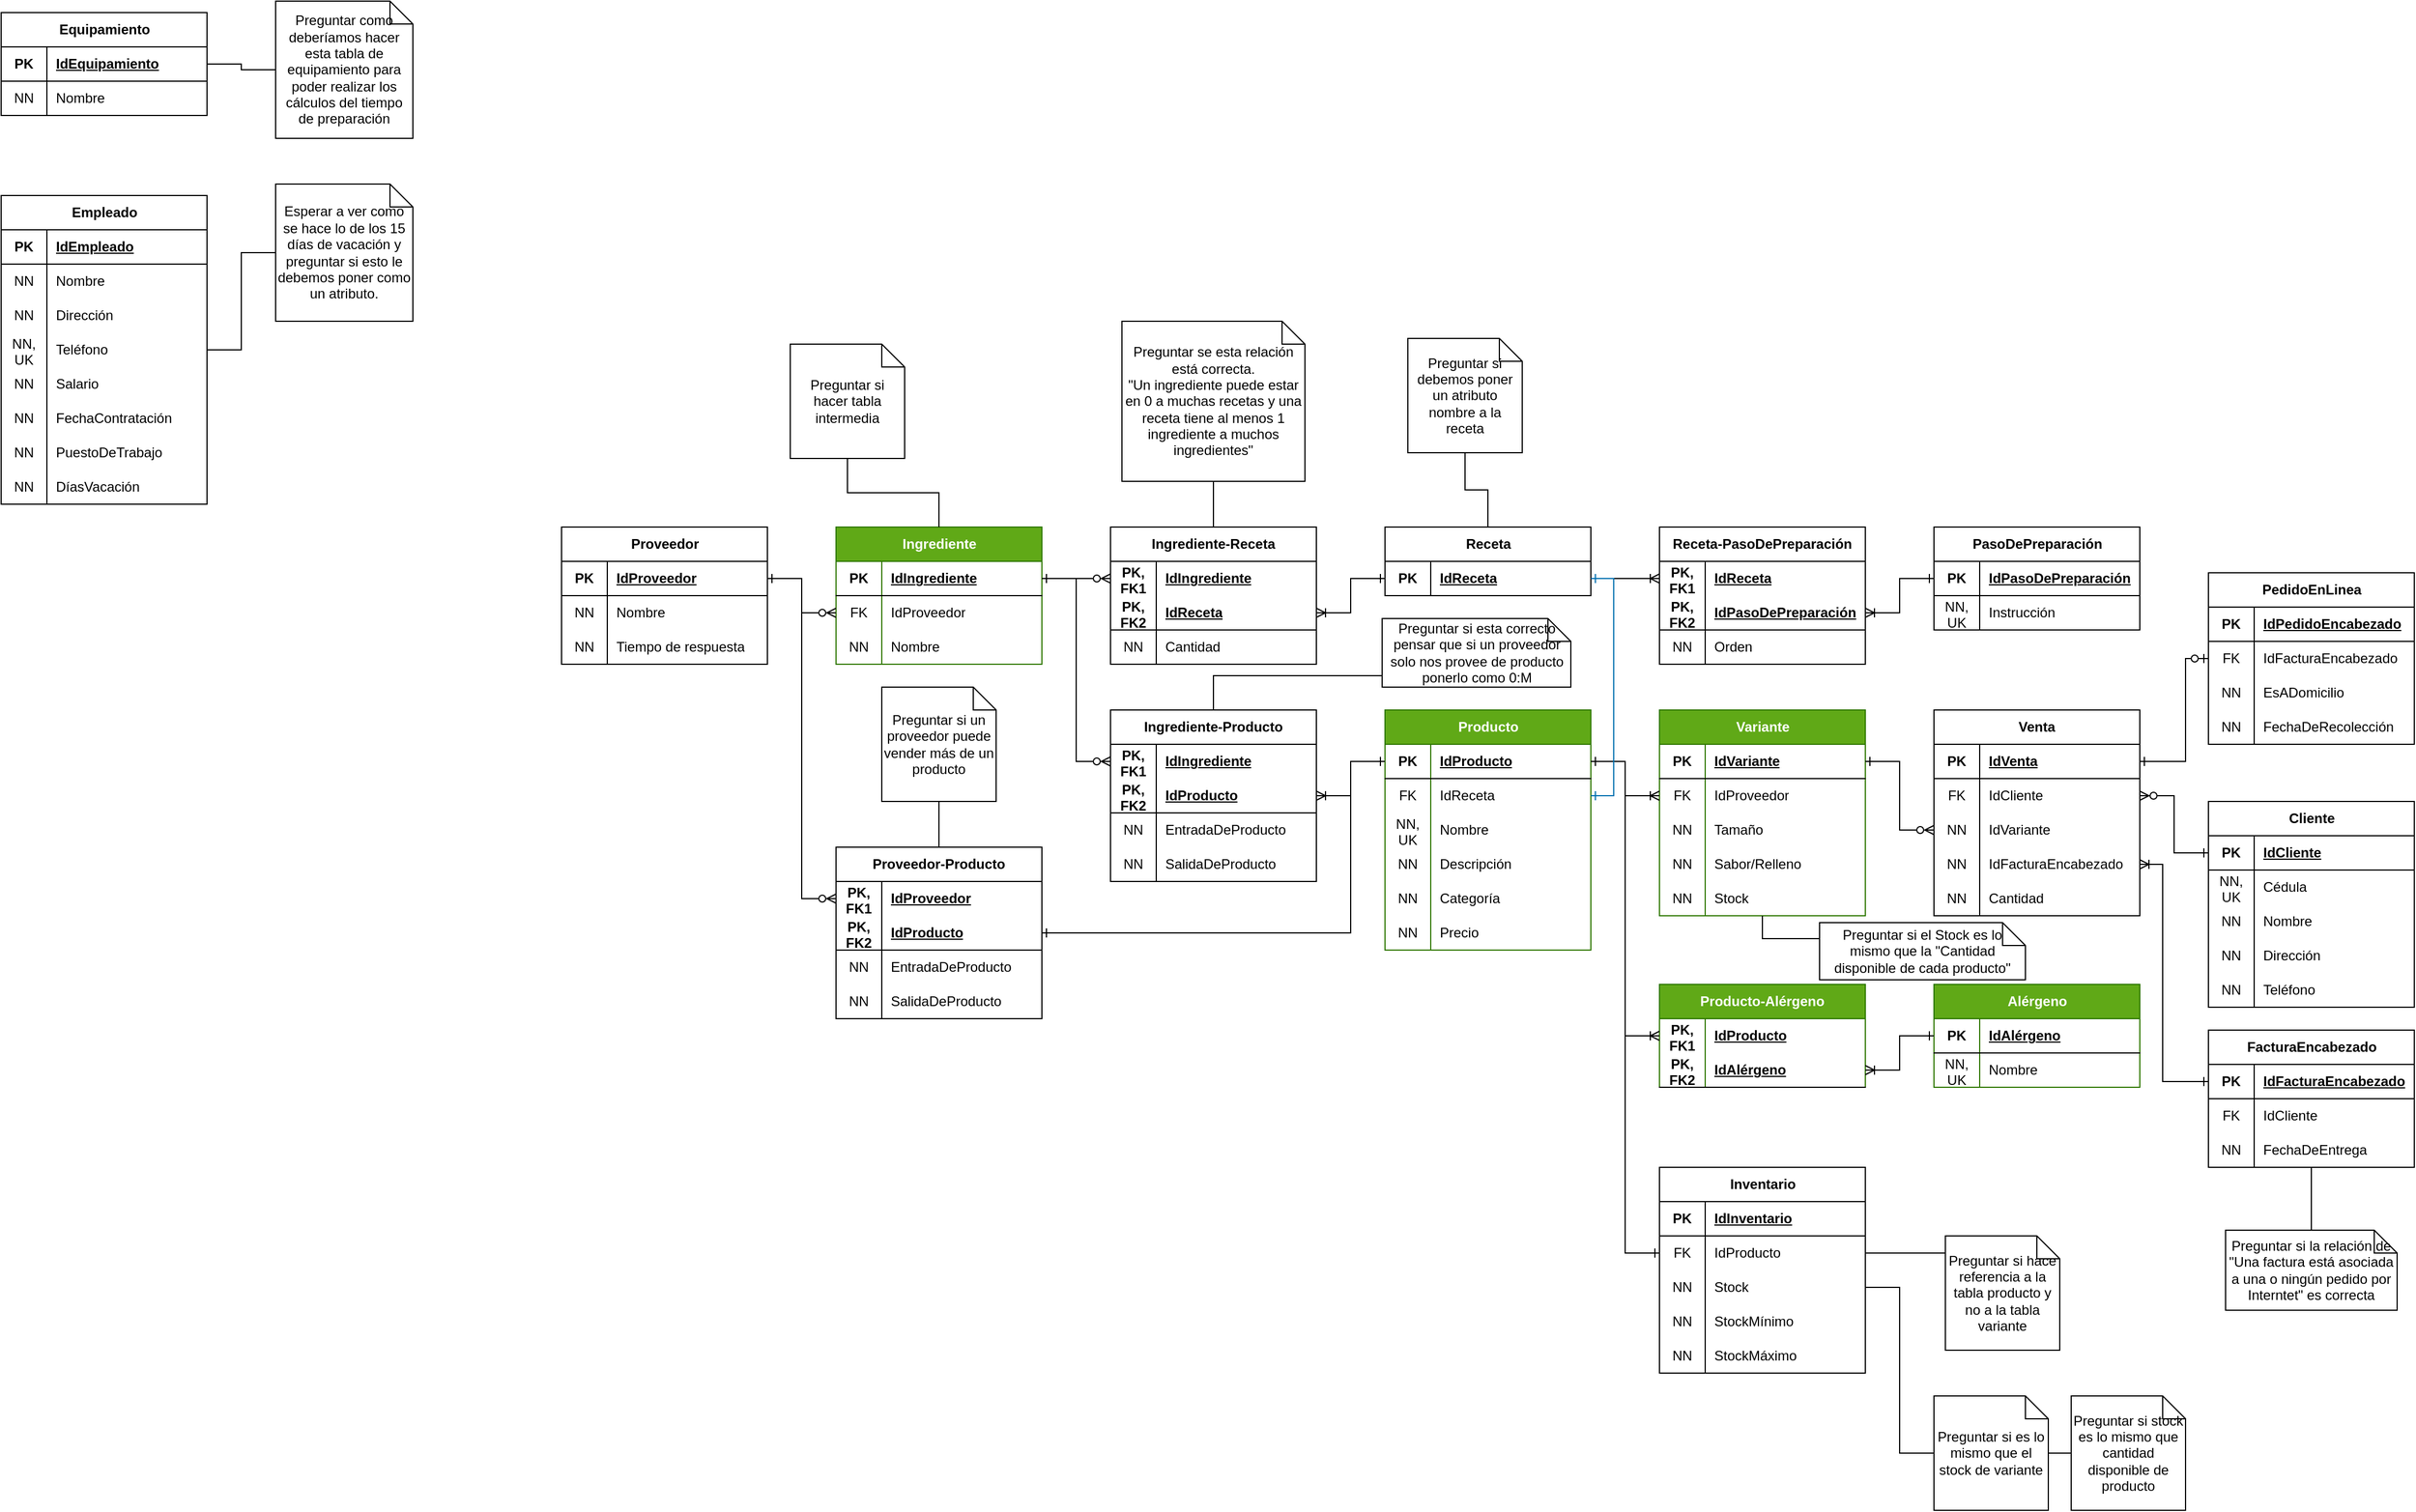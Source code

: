 <mxfile version="21.5.0" type="github">
  <diagram name="Diagrama Entidad Relación" id="2s1LK0q5bHPg-EQof48Q">
    <mxGraphModel dx="993" dy="1188" grid="1" gridSize="10" guides="1" tooltips="1" connect="1" arrows="1" fold="1" page="0" pageScale="1" pageWidth="850" pageHeight="1100" math="0" shadow="0">
      <root>
        <mxCell id="0" />
        <mxCell id="1" parent="0" />
        <mxCell id="Mz68NqvKYaWcju-Jc9Kb-1" value="Empleado" style="shape=table;startSize=30;container=1;collapsible=1;childLayout=tableLayout;fixedRows=1;rowLines=0;fontStyle=1;align=center;resizeLast=1;html=1;" parent="1" vertex="1">
          <mxGeometry x="-290" y="-410" width="180" height="270" as="geometry" />
        </mxCell>
        <mxCell id="Mz68NqvKYaWcju-Jc9Kb-2" value="" style="shape=tableRow;horizontal=0;startSize=0;swimlaneHead=0;swimlaneBody=0;fillColor=none;collapsible=0;dropTarget=0;points=[[0,0.5],[1,0.5]];portConstraint=eastwest;top=0;left=0;right=0;bottom=1;" parent="Mz68NqvKYaWcju-Jc9Kb-1" vertex="1">
          <mxGeometry y="30" width="180" height="30" as="geometry" />
        </mxCell>
        <mxCell id="Mz68NqvKYaWcju-Jc9Kb-3" value="PK" style="shape=partialRectangle;connectable=0;fillColor=none;top=0;left=0;bottom=0;right=0;fontStyle=1;overflow=hidden;whiteSpace=wrap;html=1;" parent="Mz68NqvKYaWcju-Jc9Kb-2" vertex="1">
          <mxGeometry width="40" height="30" as="geometry">
            <mxRectangle width="40" height="30" as="alternateBounds" />
          </mxGeometry>
        </mxCell>
        <mxCell id="Mz68NqvKYaWcju-Jc9Kb-4" value="IdEmpleado" style="shape=partialRectangle;connectable=0;fillColor=none;top=0;left=0;bottom=0;right=0;align=left;spacingLeft=6;fontStyle=5;overflow=hidden;whiteSpace=wrap;html=1;" parent="Mz68NqvKYaWcju-Jc9Kb-2" vertex="1">
          <mxGeometry x="40" width="140" height="30" as="geometry">
            <mxRectangle width="140" height="30" as="alternateBounds" />
          </mxGeometry>
        </mxCell>
        <mxCell id="Mz68NqvKYaWcju-Jc9Kb-5" value="" style="shape=tableRow;horizontal=0;startSize=0;swimlaneHead=0;swimlaneBody=0;fillColor=none;collapsible=0;dropTarget=0;points=[[0,0.5],[1,0.5]];portConstraint=eastwest;top=0;left=0;right=0;bottom=0;" parent="Mz68NqvKYaWcju-Jc9Kb-1" vertex="1">
          <mxGeometry y="60" width="180" height="30" as="geometry" />
        </mxCell>
        <mxCell id="Mz68NqvKYaWcju-Jc9Kb-6" value="NN" style="shape=partialRectangle;connectable=0;fillColor=none;top=0;left=0;bottom=0;right=0;editable=1;overflow=hidden;whiteSpace=wrap;html=1;" parent="Mz68NqvKYaWcju-Jc9Kb-5" vertex="1">
          <mxGeometry width="40" height="30" as="geometry">
            <mxRectangle width="40" height="30" as="alternateBounds" />
          </mxGeometry>
        </mxCell>
        <mxCell id="Mz68NqvKYaWcju-Jc9Kb-7" value="Nombre" style="shape=partialRectangle;connectable=0;fillColor=none;top=0;left=0;bottom=0;right=0;align=left;spacingLeft=6;overflow=hidden;whiteSpace=wrap;html=1;" parent="Mz68NqvKYaWcju-Jc9Kb-5" vertex="1">
          <mxGeometry x="40" width="140" height="30" as="geometry">
            <mxRectangle width="140" height="30" as="alternateBounds" />
          </mxGeometry>
        </mxCell>
        <mxCell id="Mz68NqvKYaWcju-Jc9Kb-8" value="" style="shape=tableRow;horizontal=0;startSize=0;swimlaneHead=0;swimlaneBody=0;fillColor=none;collapsible=0;dropTarget=0;points=[[0,0.5],[1,0.5]];portConstraint=eastwest;top=0;left=0;right=0;bottom=0;" parent="Mz68NqvKYaWcju-Jc9Kb-1" vertex="1">
          <mxGeometry y="90" width="180" height="30" as="geometry" />
        </mxCell>
        <mxCell id="Mz68NqvKYaWcju-Jc9Kb-9" value="NN" style="shape=partialRectangle;connectable=0;fillColor=none;top=0;left=0;bottom=0;right=0;editable=1;overflow=hidden;whiteSpace=wrap;html=1;" parent="Mz68NqvKYaWcju-Jc9Kb-8" vertex="1">
          <mxGeometry width="40" height="30" as="geometry">
            <mxRectangle width="40" height="30" as="alternateBounds" />
          </mxGeometry>
        </mxCell>
        <mxCell id="Mz68NqvKYaWcju-Jc9Kb-10" value="Dirección" style="shape=partialRectangle;connectable=0;fillColor=none;top=0;left=0;bottom=0;right=0;align=left;spacingLeft=6;overflow=hidden;whiteSpace=wrap;html=1;" parent="Mz68NqvKYaWcju-Jc9Kb-8" vertex="1">
          <mxGeometry x="40" width="140" height="30" as="geometry">
            <mxRectangle width="140" height="30" as="alternateBounds" />
          </mxGeometry>
        </mxCell>
        <mxCell id="Mz68NqvKYaWcju-Jc9Kb-11" value="" style="shape=tableRow;horizontal=0;startSize=0;swimlaneHead=0;swimlaneBody=0;fillColor=none;collapsible=0;dropTarget=0;points=[[0,0.5],[1,0.5]];portConstraint=eastwest;top=0;left=0;right=0;bottom=0;" parent="Mz68NqvKYaWcju-Jc9Kb-1" vertex="1">
          <mxGeometry y="120" width="180" height="30" as="geometry" />
        </mxCell>
        <mxCell id="Mz68NqvKYaWcju-Jc9Kb-12" value="NN,&lt;br&gt;UK" style="shape=partialRectangle;connectable=0;fillColor=none;top=0;left=0;bottom=0;right=0;editable=1;overflow=hidden;whiteSpace=wrap;html=1;" parent="Mz68NqvKYaWcju-Jc9Kb-11" vertex="1">
          <mxGeometry width="40" height="30" as="geometry">
            <mxRectangle width="40" height="30" as="alternateBounds" />
          </mxGeometry>
        </mxCell>
        <mxCell id="Mz68NqvKYaWcju-Jc9Kb-13" value="Teléfono" style="shape=partialRectangle;connectable=0;fillColor=none;top=0;left=0;bottom=0;right=0;align=left;spacingLeft=6;overflow=hidden;whiteSpace=wrap;html=1;" parent="Mz68NqvKYaWcju-Jc9Kb-11" vertex="1">
          <mxGeometry x="40" width="140" height="30" as="geometry">
            <mxRectangle width="140" height="30" as="alternateBounds" />
          </mxGeometry>
        </mxCell>
        <mxCell id="Mz68NqvKYaWcju-Jc9Kb-14" value="" style="shape=tableRow;horizontal=0;startSize=0;swimlaneHead=0;swimlaneBody=0;fillColor=none;collapsible=0;dropTarget=0;points=[[0,0.5],[1,0.5]];portConstraint=eastwest;top=0;left=0;right=0;bottom=0;" parent="Mz68NqvKYaWcju-Jc9Kb-1" vertex="1">
          <mxGeometry y="150" width="180" height="30" as="geometry" />
        </mxCell>
        <mxCell id="Mz68NqvKYaWcju-Jc9Kb-15" value="NN" style="shape=partialRectangle;connectable=0;fillColor=none;top=0;left=0;bottom=0;right=0;editable=1;overflow=hidden;whiteSpace=wrap;html=1;" parent="Mz68NqvKYaWcju-Jc9Kb-14" vertex="1">
          <mxGeometry width="40" height="30" as="geometry">
            <mxRectangle width="40" height="30" as="alternateBounds" />
          </mxGeometry>
        </mxCell>
        <mxCell id="Mz68NqvKYaWcju-Jc9Kb-16" value="Salario" style="shape=partialRectangle;connectable=0;fillColor=none;top=0;left=0;bottom=0;right=0;align=left;spacingLeft=6;overflow=hidden;whiteSpace=wrap;html=1;" parent="Mz68NqvKYaWcju-Jc9Kb-14" vertex="1">
          <mxGeometry x="40" width="140" height="30" as="geometry">
            <mxRectangle width="140" height="30" as="alternateBounds" />
          </mxGeometry>
        </mxCell>
        <mxCell id="Mz68NqvKYaWcju-Jc9Kb-17" value="" style="shape=tableRow;horizontal=0;startSize=0;swimlaneHead=0;swimlaneBody=0;fillColor=none;collapsible=0;dropTarget=0;points=[[0,0.5],[1,0.5]];portConstraint=eastwest;top=0;left=0;right=0;bottom=0;" parent="Mz68NqvKYaWcju-Jc9Kb-1" vertex="1">
          <mxGeometry y="180" width="180" height="30" as="geometry" />
        </mxCell>
        <mxCell id="Mz68NqvKYaWcju-Jc9Kb-18" value="NN" style="shape=partialRectangle;connectable=0;fillColor=none;top=0;left=0;bottom=0;right=0;editable=1;overflow=hidden;whiteSpace=wrap;html=1;" parent="Mz68NqvKYaWcju-Jc9Kb-17" vertex="1">
          <mxGeometry width="40" height="30" as="geometry">
            <mxRectangle width="40" height="30" as="alternateBounds" />
          </mxGeometry>
        </mxCell>
        <mxCell id="Mz68NqvKYaWcju-Jc9Kb-19" value="FechaContratación" style="shape=partialRectangle;connectable=0;fillColor=none;top=0;left=0;bottom=0;right=0;align=left;spacingLeft=6;overflow=hidden;whiteSpace=wrap;html=1;" parent="Mz68NqvKYaWcju-Jc9Kb-17" vertex="1">
          <mxGeometry x="40" width="140" height="30" as="geometry">
            <mxRectangle width="140" height="30" as="alternateBounds" />
          </mxGeometry>
        </mxCell>
        <mxCell id="Mz68NqvKYaWcju-Jc9Kb-20" value="" style="shape=tableRow;horizontal=0;startSize=0;swimlaneHead=0;swimlaneBody=0;fillColor=none;collapsible=0;dropTarget=0;points=[[0,0.5],[1,0.5]];portConstraint=eastwest;top=0;left=0;right=0;bottom=0;" parent="Mz68NqvKYaWcju-Jc9Kb-1" vertex="1">
          <mxGeometry y="210" width="180" height="30" as="geometry" />
        </mxCell>
        <mxCell id="Mz68NqvKYaWcju-Jc9Kb-21" value="NN" style="shape=partialRectangle;connectable=0;fillColor=none;top=0;left=0;bottom=0;right=0;editable=1;overflow=hidden;whiteSpace=wrap;html=1;" parent="Mz68NqvKYaWcju-Jc9Kb-20" vertex="1">
          <mxGeometry width="40" height="30" as="geometry">
            <mxRectangle width="40" height="30" as="alternateBounds" />
          </mxGeometry>
        </mxCell>
        <mxCell id="Mz68NqvKYaWcju-Jc9Kb-22" value="PuestoDeTrabajo" style="shape=partialRectangle;connectable=0;fillColor=none;top=0;left=0;bottom=0;right=0;align=left;spacingLeft=6;overflow=hidden;whiteSpace=wrap;html=1;" parent="Mz68NqvKYaWcju-Jc9Kb-20" vertex="1">
          <mxGeometry x="40" width="140" height="30" as="geometry">
            <mxRectangle width="140" height="30" as="alternateBounds" />
          </mxGeometry>
        </mxCell>
        <mxCell id="Mz68NqvKYaWcju-Jc9Kb-23" value="" style="shape=tableRow;horizontal=0;startSize=0;swimlaneHead=0;swimlaneBody=0;fillColor=none;collapsible=0;dropTarget=0;points=[[0,0.5],[1,0.5]];portConstraint=eastwest;top=0;left=0;right=0;bottom=0;" parent="Mz68NqvKYaWcju-Jc9Kb-1" vertex="1">
          <mxGeometry y="240" width="180" height="30" as="geometry" />
        </mxCell>
        <mxCell id="Mz68NqvKYaWcju-Jc9Kb-24" value="NN" style="shape=partialRectangle;connectable=0;fillColor=none;top=0;left=0;bottom=0;right=0;editable=1;overflow=hidden;whiteSpace=wrap;html=1;" parent="Mz68NqvKYaWcju-Jc9Kb-23" vertex="1">
          <mxGeometry width="40" height="30" as="geometry">
            <mxRectangle width="40" height="30" as="alternateBounds" />
          </mxGeometry>
        </mxCell>
        <mxCell id="Mz68NqvKYaWcju-Jc9Kb-25" value="DíasVacación" style="shape=partialRectangle;connectable=0;fillColor=none;top=0;left=0;bottom=0;right=0;align=left;spacingLeft=6;overflow=hidden;whiteSpace=wrap;html=1;" parent="Mz68NqvKYaWcju-Jc9Kb-23" vertex="1">
          <mxGeometry x="40" width="140" height="30" as="geometry">
            <mxRectangle width="140" height="30" as="alternateBounds" />
          </mxGeometry>
        </mxCell>
        <mxCell id="Mz68NqvKYaWcju-Jc9Kb-29" value="Equipamiento" style="shape=table;startSize=30;container=1;collapsible=1;childLayout=tableLayout;fixedRows=1;rowLines=0;fontStyle=1;align=center;resizeLast=1;html=1;" parent="1" vertex="1">
          <mxGeometry x="-290" y="-570" width="180" height="90" as="geometry">
            <mxRectangle x="200" y="-120" width="120" height="30" as="alternateBounds" />
          </mxGeometry>
        </mxCell>
        <mxCell id="Mz68NqvKYaWcju-Jc9Kb-30" value="" style="shape=tableRow;horizontal=0;startSize=0;swimlaneHead=0;swimlaneBody=0;fillColor=none;collapsible=0;dropTarget=0;points=[[0,0.5],[1,0.5]];portConstraint=eastwest;top=0;left=0;right=0;bottom=1;" parent="Mz68NqvKYaWcju-Jc9Kb-29" vertex="1">
          <mxGeometry y="30" width="180" height="30" as="geometry" />
        </mxCell>
        <mxCell id="Mz68NqvKYaWcju-Jc9Kb-31" value="PK" style="shape=partialRectangle;connectable=0;fillColor=none;top=0;left=0;bottom=0;right=0;fontStyle=1;overflow=hidden;whiteSpace=wrap;html=1;" parent="Mz68NqvKYaWcju-Jc9Kb-30" vertex="1">
          <mxGeometry width="40" height="30" as="geometry">
            <mxRectangle width="40" height="30" as="alternateBounds" />
          </mxGeometry>
        </mxCell>
        <mxCell id="Mz68NqvKYaWcju-Jc9Kb-32" value="IdEquipamiento" style="shape=partialRectangle;connectable=0;fillColor=none;top=0;left=0;bottom=0;right=0;align=left;spacingLeft=6;fontStyle=5;overflow=hidden;whiteSpace=wrap;html=1;" parent="Mz68NqvKYaWcju-Jc9Kb-30" vertex="1">
          <mxGeometry x="40" width="140" height="30" as="geometry">
            <mxRectangle width="140" height="30" as="alternateBounds" />
          </mxGeometry>
        </mxCell>
        <mxCell id="Mz68NqvKYaWcju-Jc9Kb-33" value="" style="shape=tableRow;horizontal=0;startSize=0;swimlaneHead=0;swimlaneBody=0;fillColor=none;collapsible=0;dropTarget=0;points=[[0,0.5],[1,0.5]];portConstraint=eastwest;top=0;left=0;right=0;bottom=0;" parent="Mz68NqvKYaWcju-Jc9Kb-29" vertex="1">
          <mxGeometry y="60" width="180" height="30" as="geometry" />
        </mxCell>
        <mxCell id="Mz68NqvKYaWcju-Jc9Kb-34" value="NN" style="shape=partialRectangle;connectable=0;fillColor=none;top=0;left=0;bottom=0;right=0;editable=1;overflow=hidden;whiteSpace=wrap;html=1;" parent="Mz68NqvKYaWcju-Jc9Kb-33" vertex="1">
          <mxGeometry width="40" height="30" as="geometry">
            <mxRectangle width="40" height="30" as="alternateBounds" />
          </mxGeometry>
        </mxCell>
        <mxCell id="Mz68NqvKYaWcju-Jc9Kb-35" value="Nombre" style="shape=partialRectangle;connectable=0;fillColor=none;top=0;left=0;bottom=0;right=0;align=left;spacingLeft=6;overflow=hidden;whiteSpace=wrap;html=1;" parent="Mz68NqvKYaWcju-Jc9Kb-33" vertex="1">
          <mxGeometry x="40" width="140" height="30" as="geometry">
            <mxRectangle width="140" height="30" as="alternateBounds" />
          </mxGeometry>
        </mxCell>
        <mxCell id="Mz68NqvKYaWcju-Jc9Kb-54" value="Ingrediente" style="shape=table;startSize=30;container=1;collapsible=1;childLayout=tableLayout;fixedRows=1;rowLines=0;fontStyle=1;align=center;resizeLast=1;html=1;fillColor=#60a917;fontColor=#ffffff;strokeColor=#2D7600;" parent="1" vertex="1">
          <mxGeometry x="440" y="-120" width="180" height="120" as="geometry">
            <mxRectangle x="200" y="-120" width="120" height="30" as="alternateBounds" />
          </mxGeometry>
        </mxCell>
        <mxCell id="Mz68NqvKYaWcju-Jc9Kb-55" value="" style="shape=tableRow;horizontal=0;startSize=0;swimlaneHead=0;swimlaneBody=0;fillColor=none;collapsible=0;dropTarget=0;points=[[0,0.5],[1,0.5]];portConstraint=eastwest;top=0;left=0;right=0;bottom=1;" parent="Mz68NqvKYaWcju-Jc9Kb-54" vertex="1">
          <mxGeometry y="30" width="180" height="30" as="geometry" />
        </mxCell>
        <mxCell id="Mz68NqvKYaWcju-Jc9Kb-56" value="PK" style="shape=partialRectangle;connectable=0;fillColor=none;top=0;left=0;bottom=0;right=0;fontStyle=1;overflow=hidden;whiteSpace=wrap;html=1;" parent="Mz68NqvKYaWcju-Jc9Kb-55" vertex="1">
          <mxGeometry width="40" height="30" as="geometry">
            <mxRectangle width="40" height="30" as="alternateBounds" />
          </mxGeometry>
        </mxCell>
        <mxCell id="Mz68NqvKYaWcju-Jc9Kb-57" value="IdIngrediente" style="shape=partialRectangle;connectable=0;fillColor=none;top=0;left=0;bottom=0;right=0;align=left;spacingLeft=6;fontStyle=5;overflow=hidden;whiteSpace=wrap;html=1;" parent="Mz68NqvKYaWcju-Jc9Kb-55" vertex="1">
          <mxGeometry x="40" width="140" height="30" as="geometry">
            <mxRectangle width="140" height="30" as="alternateBounds" />
          </mxGeometry>
        </mxCell>
        <mxCell id="Mz68NqvKYaWcju-Jc9Kb-61" value="" style="shape=tableRow;horizontal=0;startSize=0;swimlaneHead=0;swimlaneBody=0;fillColor=none;collapsible=0;dropTarget=0;points=[[0,0.5],[1,0.5]];portConstraint=eastwest;top=0;left=0;right=0;bottom=0;" parent="Mz68NqvKYaWcju-Jc9Kb-54" vertex="1">
          <mxGeometry y="60" width="180" height="30" as="geometry" />
        </mxCell>
        <mxCell id="Mz68NqvKYaWcju-Jc9Kb-62" value="FK" style="shape=partialRectangle;connectable=0;fillColor=none;top=0;left=0;bottom=0;right=0;editable=1;overflow=hidden;whiteSpace=wrap;html=1;" parent="Mz68NqvKYaWcju-Jc9Kb-61" vertex="1">
          <mxGeometry width="40" height="30" as="geometry">
            <mxRectangle width="40" height="30" as="alternateBounds" />
          </mxGeometry>
        </mxCell>
        <mxCell id="Mz68NqvKYaWcju-Jc9Kb-63" value="IdProveedor" style="shape=partialRectangle;connectable=0;fillColor=none;top=0;left=0;bottom=0;right=0;align=left;spacingLeft=6;overflow=hidden;whiteSpace=wrap;html=1;" parent="Mz68NqvKYaWcju-Jc9Kb-61" vertex="1">
          <mxGeometry x="40" width="140" height="30" as="geometry">
            <mxRectangle width="140" height="30" as="alternateBounds" />
          </mxGeometry>
        </mxCell>
        <mxCell id="Mz68NqvKYaWcju-Jc9Kb-58" value="" style="shape=tableRow;horizontal=0;startSize=0;swimlaneHead=0;swimlaneBody=0;fillColor=none;collapsible=0;dropTarget=0;points=[[0,0.5],[1,0.5]];portConstraint=eastwest;top=0;left=0;right=0;bottom=0;" parent="Mz68NqvKYaWcju-Jc9Kb-54" vertex="1">
          <mxGeometry y="90" width="180" height="30" as="geometry" />
        </mxCell>
        <mxCell id="Mz68NqvKYaWcju-Jc9Kb-59" value="NN" style="shape=partialRectangle;connectable=0;fillColor=none;top=0;left=0;bottom=0;right=0;editable=1;overflow=hidden;whiteSpace=wrap;html=1;" parent="Mz68NqvKYaWcju-Jc9Kb-58" vertex="1">
          <mxGeometry width="40" height="30" as="geometry">
            <mxRectangle width="40" height="30" as="alternateBounds" />
          </mxGeometry>
        </mxCell>
        <mxCell id="Mz68NqvKYaWcju-Jc9Kb-60" value="Nombre" style="shape=partialRectangle;connectable=0;fillColor=none;top=0;left=0;bottom=0;right=0;align=left;spacingLeft=6;overflow=hidden;whiteSpace=wrap;html=1;" parent="Mz68NqvKYaWcju-Jc9Kb-58" vertex="1">
          <mxGeometry x="40" width="140" height="30" as="geometry">
            <mxRectangle width="140" height="30" as="alternateBounds" />
          </mxGeometry>
        </mxCell>
        <mxCell id="Mz68NqvKYaWcju-Jc9Kb-64" value="Ingrediente-Receta" style="shape=table;startSize=30;container=1;collapsible=1;childLayout=tableLayout;fixedRows=1;rowLines=0;fontStyle=1;align=center;resizeLast=1;html=1;whiteSpace=wrap;" parent="1" vertex="1">
          <mxGeometry x="680" y="-120" width="180" height="120" as="geometry" />
        </mxCell>
        <mxCell id="Mz68NqvKYaWcju-Jc9Kb-65" value="" style="shape=tableRow;horizontal=0;startSize=0;swimlaneHead=0;swimlaneBody=0;fillColor=none;collapsible=0;dropTarget=0;points=[[0,0.5],[1,0.5]];portConstraint=eastwest;top=0;left=0;right=0;bottom=0;html=1;" parent="Mz68NqvKYaWcju-Jc9Kb-64" vertex="1">
          <mxGeometry y="30" width="180" height="30" as="geometry" />
        </mxCell>
        <mxCell id="Mz68NqvKYaWcju-Jc9Kb-66" value="PK,&lt;br&gt;FK1" style="shape=partialRectangle;connectable=0;fillColor=none;top=0;left=0;bottom=0;right=0;fontStyle=1;overflow=hidden;html=1;whiteSpace=wrap;" parent="Mz68NqvKYaWcju-Jc9Kb-65" vertex="1">
          <mxGeometry width="40" height="30" as="geometry">
            <mxRectangle width="40" height="30" as="alternateBounds" />
          </mxGeometry>
        </mxCell>
        <mxCell id="Mz68NqvKYaWcju-Jc9Kb-67" value="IdIngrediente" style="shape=partialRectangle;connectable=0;fillColor=none;top=0;left=0;bottom=0;right=0;align=left;spacingLeft=6;fontStyle=5;overflow=hidden;html=1;whiteSpace=wrap;" parent="Mz68NqvKYaWcju-Jc9Kb-65" vertex="1">
          <mxGeometry x="40" width="140" height="30" as="geometry">
            <mxRectangle width="140" height="30" as="alternateBounds" />
          </mxGeometry>
        </mxCell>
        <mxCell id="Mz68NqvKYaWcju-Jc9Kb-68" value="" style="shape=tableRow;horizontal=0;startSize=0;swimlaneHead=0;swimlaneBody=0;fillColor=none;collapsible=0;dropTarget=0;points=[[0,0.5],[1,0.5]];portConstraint=eastwest;top=0;left=0;right=0;bottom=1;html=1;" parent="Mz68NqvKYaWcju-Jc9Kb-64" vertex="1">
          <mxGeometry y="60" width="180" height="30" as="geometry" />
        </mxCell>
        <mxCell id="Mz68NqvKYaWcju-Jc9Kb-69" value="PK,&lt;br&gt;FK2" style="shape=partialRectangle;connectable=0;fillColor=none;top=0;left=0;bottom=0;right=0;fontStyle=1;overflow=hidden;html=1;whiteSpace=wrap;" parent="Mz68NqvKYaWcju-Jc9Kb-68" vertex="1">
          <mxGeometry width="40" height="30" as="geometry">
            <mxRectangle width="40" height="30" as="alternateBounds" />
          </mxGeometry>
        </mxCell>
        <mxCell id="Mz68NqvKYaWcju-Jc9Kb-70" value="IdReceta" style="shape=partialRectangle;connectable=0;fillColor=none;top=0;left=0;bottom=0;right=0;align=left;spacingLeft=6;fontStyle=5;overflow=hidden;html=1;whiteSpace=wrap;" parent="Mz68NqvKYaWcju-Jc9Kb-68" vertex="1">
          <mxGeometry x="40" width="140" height="30" as="geometry">
            <mxRectangle width="140" height="30" as="alternateBounds" />
          </mxGeometry>
        </mxCell>
        <mxCell id="Mz68NqvKYaWcju-Jc9Kb-71" value="" style="shape=tableRow;horizontal=0;startSize=0;swimlaneHead=0;swimlaneBody=0;fillColor=none;collapsible=0;dropTarget=0;points=[[0,0.5],[1,0.5]];portConstraint=eastwest;top=0;left=0;right=0;bottom=0;html=1;" parent="Mz68NqvKYaWcju-Jc9Kb-64" vertex="1">
          <mxGeometry y="90" width="180" height="30" as="geometry" />
        </mxCell>
        <mxCell id="Mz68NqvKYaWcju-Jc9Kb-72" value="NN" style="shape=partialRectangle;connectable=0;fillColor=none;top=0;left=0;bottom=0;right=0;editable=1;overflow=hidden;html=1;whiteSpace=wrap;" parent="Mz68NqvKYaWcju-Jc9Kb-71" vertex="1">
          <mxGeometry width="40" height="30" as="geometry">
            <mxRectangle width="40" height="30" as="alternateBounds" />
          </mxGeometry>
        </mxCell>
        <mxCell id="Mz68NqvKYaWcju-Jc9Kb-73" value="Cantidad" style="shape=partialRectangle;connectable=0;fillColor=none;top=0;left=0;bottom=0;right=0;align=left;spacingLeft=6;overflow=hidden;html=1;whiteSpace=wrap;" parent="Mz68NqvKYaWcju-Jc9Kb-71" vertex="1">
          <mxGeometry x="40" width="140" height="30" as="geometry">
            <mxRectangle width="140" height="30" as="alternateBounds" />
          </mxGeometry>
        </mxCell>
        <mxCell id="Mz68NqvKYaWcju-Jc9Kb-77" value="Receta" style="shape=table;startSize=30;container=1;collapsible=1;childLayout=tableLayout;fixedRows=1;rowLines=0;fontStyle=1;align=center;resizeLast=1;html=1;" parent="1" vertex="1">
          <mxGeometry x="920" y="-120" width="180" height="60" as="geometry">
            <mxRectangle x="200" y="-120" width="120" height="30" as="alternateBounds" />
          </mxGeometry>
        </mxCell>
        <mxCell id="Mz68NqvKYaWcju-Jc9Kb-78" value="" style="shape=tableRow;horizontal=0;startSize=0;swimlaneHead=0;swimlaneBody=0;fillColor=none;collapsible=0;dropTarget=0;points=[[0,0.5],[1,0.5]];portConstraint=eastwest;top=0;left=0;right=0;bottom=1;" parent="Mz68NqvKYaWcju-Jc9Kb-77" vertex="1">
          <mxGeometry y="30" width="180" height="30" as="geometry" />
        </mxCell>
        <mxCell id="Mz68NqvKYaWcju-Jc9Kb-79" value="PK" style="shape=partialRectangle;connectable=0;fillColor=none;top=0;left=0;bottom=0;right=0;fontStyle=1;overflow=hidden;whiteSpace=wrap;html=1;" parent="Mz68NqvKYaWcju-Jc9Kb-78" vertex="1">
          <mxGeometry width="40" height="30" as="geometry">
            <mxRectangle width="40" height="30" as="alternateBounds" />
          </mxGeometry>
        </mxCell>
        <mxCell id="Mz68NqvKYaWcju-Jc9Kb-80" value="IdReceta" style="shape=partialRectangle;connectable=0;fillColor=none;top=0;left=0;bottom=0;right=0;align=left;spacingLeft=6;fontStyle=5;overflow=hidden;whiteSpace=wrap;html=1;" parent="Mz68NqvKYaWcju-Jc9Kb-78" vertex="1">
          <mxGeometry x="40" width="140" height="30" as="geometry">
            <mxRectangle width="140" height="30" as="alternateBounds" />
          </mxGeometry>
        </mxCell>
        <mxCell id="Mz68NqvKYaWcju-Jc9Kb-90" style="edgeStyle=orthogonalEdgeStyle;rounded=0;orthogonalLoop=1;jettySize=auto;html=1;endArrow=ERzeroToMany;endFill=0;startArrow=ERone;startFill=0;" parent="1" source="Mz68NqvKYaWcju-Jc9Kb-55" target="Mz68NqvKYaWcju-Jc9Kb-65" edge="1">
          <mxGeometry relative="1" as="geometry" />
        </mxCell>
        <mxCell id="Mz68NqvKYaWcju-Jc9Kb-91" style="edgeStyle=orthogonalEdgeStyle;rounded=0;orthogonalLoop=1;jettySize=auto;html=1;endArrow=ERoneToMany;endFill=0;startArrow=ERone;startFill=0;" parent="1" source="Mz68NqvKYaWcju-Jc9Kb-78" target="Mz68NqvKYaWcju-Jc9Kb-68" edge="1">
          <mxGeometry relative="1" as="geometry" />
        </mxCell>
        <mxCell id="Mz68NqvKYaWcju-Jc9Kb-93" style="edgeStyle=orthogonalEdgeStyle;rounded=0;orthogonalLoop=1;jettySize=auto;html=1;exitX=0.5;exitY=1;exitDx=0;exitDy=0;exitPerimeter=0;endArrow=none;endFill=0;" parent="1" source="Mz68NqvKYaWcju-Jc9Kb-92" target="Mz68NqvKYaWcju-Jc9Kb-64" edge="1">
          <mxGeometry relative="1" as="geometry" />
        </mxCell>
        <mxCell id="Mz68NqvKYaWcju-Jc9Kb-92" value="Preguntar se esta relación está correcta.&lt;br&gt;&quot;Un ingrediente puede estar en 0 a muchas recetas y una receta tiene al menos 1 ingrediente a muchos ingredientes&quot;" style="shape=note;size=20;whiteSpace=wrap;html=1;" parent="1" vertex="1">
          <mxGeometry x="690" y="-300" width="160" height="140" as="geometry" />
        </mxCell>
        <mxCell id="Mz68NqvKYaWcju-Jc9Kb-94" value="Receta-PasoDePreparación" style="shape=table;startSize=30;container=1;collapsible=1;childLayout=tableLayout;fixedRows=1;rowLines=0;fontStyle=1;align=center;resizeLast=1;html=1;whiteSpace=wrap;" parent="1" vertex="1">
          <mxGeometry x="1160" y="-120" width="180" height="120" as="geometry" />
        </mxCell>
        <mxCell id="Mz68NqvKYaWcju-Jc9Kb-95" value="" style="shape=tableRow;horizontal=0;startSize=0;swimlaneHead=0;swimlaneBody=0;fillColor=none;collapsible=0;dropTarget=0;points=[[0,0.5],[1,0.5]];portConstraint=eastwest;top=0;left=0;right=0;bottom=0;html=1;" parent="Mz68NqvKYaWcju-Jc9Kb-94" vertex="1">
          <mxGeometry y="30" width="180" height="30" as="geometry" />
        </mxCell>
        <mxCell id="Mz68NqvKYaWcju-Jc9Kb-96" value="PK,&lt;br&gt;FK1" style="shape=partialRectangle;connectable=0;fillColor=none;top=0;left=0;bottom=0;right=0;fontStyle=1;overflow=hidden;html=1;whiteSpace=wrap;" parent="Mz68NqvKYaWcju-Jc9Kb-95" vertex="1">
          <mxGeometry width="40" height="30" as="geometry">
            <mxRectangle width="40" height="30" as="alternateBounds" />
          </mxGeometry>
        </mxCell>
        <mxCell id="Mz68NqvKYaWcju-Jc9Kb-97" value="IdReceta" style="shape=partialRectangle;connectable=0;fillColor=none;top=0;left=0;bottom=0;right=0;align=left;spacingLeft=6;fontStyle=5;overflow=hidden;html=1;whiteSpace=wrap;" parent="Mz68NqvKYaWcju-Jc9Kb-95" vertex="1">
          <mxGeometry x="40" width="140" height="30" as="geometry">
            <mxRectangle width="140" height="30" as="alternateBounds" />
          </mxGeometry>
        </mxCell>
        <mxCell id="Mz68NqvKYaWcju-Jc9Kb-98" value="" style="shape=tableRow;horizontal=0;startSize=0;swimlaneHead=0;swimlaneBody=0;fillColor=none;collapsible=0;dropTarget=0;points=[[0,0.5],[1,0.5]];portConstraint=eastwest;top=0;left=0;right=0;bottom=1;html=1;" parent="Mz68NqvKYaWcju-Jc9Kb-94" vertex="1">
          <mxGeometry y="60" width="180" height="30" as="geometry" />
        </mxCell>
        <mxCell id="Mz68NqvKYaWcju-Jc9Kb-99" value="PK,&lt;br&gt;FK2" style="shape=partialRectangle;connectable=0;fillColor=none;top=0;left=0;bottom=0;right=0;fontStyle=1;overflow=hidden;html=1;whiteSpace=wrap;" parent="Mz68NqvKYaWcju-Jc9Kb-98" vertex="1">
          <mxGeometry width="40" height="30" as="geometry">
            <mxRectangle width="40" height="30" as="alternateBounds" />
          </mxGeometry>
        </mxCell>
        <mxCell id="Mz68NqvKYaWcju-Jc9Kb-100" value="IdPasoDePreparación" style="shape=partialRectangle;connectable=0;fillColor=none;top=0;left=0;bottom=0;right=0;align=left;spacingLeft=6;fontStyle=5;overflow=hidden;html=1;whiteSpace=wrap;" parent="Mz68NqvKYaWcju-Jc9Kb-98" vertex="1">
          <mxGeometry x="40" width="140" height="30" as="geometry">
            <mxRectangle width="140" height="30" as="alternateBounds" />
          </mxGeometry>
        </mxCell>
        <mxCell id="Mz68NqvKYaWcju-Jc9Kb-101" value="" style="shape=tableRow;horizontal=0;startSize=0;swimlaneHead=0;swimlaneBody=0;fillColor=none;collapsible=0;dropTarget=0;points=[[0,0.5],[1,0.5]];portConstraint=eastwest;top=0;left=0;right=0;bottom=0;html=1;" parent="Mz68NqvKYaWcju-Jc9Kb-94" vertex="1">
          <mxGeometry y="90" width="180" height="30" as="geometry" />
        </mxCell>
        <mxCell id="Mz68NqvKYaWcju-Jc9Kb-102" value="NN" style="shape=partialRectangle;connectable=0;fillColor=none;top=0;left=0;bottom=0;right=0;editable=1;overflow=hidden;html=1;whiteSpace=wrap;" parent="Mz68NqvKYaWcju-Jc9Kb-101" vertex="1">
          <mxGeometry width="40" height="30" as="geometry">
            <mxRectangle width="40" height="30" as="alternateBounds" />
          </mxGeometry>
        </mxCell>
        <mxCell id="Mz68NqvKYaWcju-Jc9Kb-103" value="Orden" style="shape=partialRectangle;connectable=0;fillColor=none;top=0;left=0;bottom=0;right=0;align=left;spacingLeft=6;overflow=hidden;html=1;whiteSpace=wrap;" parent="Mz68NqvKYaWcju-Jc9Kb-101" vertex="1">
          <mxGeometry x="40" width="140" height="30" as="geometry">
            <mxRectangle width="140" height="30" as="alternateBounds" />
          </mxGeometry>
        </mxCell>
        <mxCell id="Mz68NqvKYaWcju-Jc9Kb-104" value="PasoDePreparación" style="shape=table;startSize=30;container=1;collapsible=1;childLayout=tableLayout;fixedRows=1;rowLines=0;fontStyle=1;align=center;resizeLast=1;html=1;" parent="1" vertex="1">
          <mxGeometry x="1400" y="-120" width="180" height="90" as="geometry">
            <mxRectangle x="200" y="-120" width="120" height="30" as="alternateBounds" />
          </mxGeometry>
        </mxCell>
        <mxCell id="Mz68NqvKYaWcju-Jc9Kb-105" value="" style="shape=tableRow;horizontal=0;startSize=0;swimlaneHead=0;swimlaneBody=0;fillColor=none;collapsible=0;dropTarget=0;points=[[0,0.5],[1,0.5]];portConstraint=eastwest;top=0;left=0;right=0;bottom=1;" parent="Mz68NqvKYaWcju-Jc9Kb-104" vertex="1">
          <mxGeometry y="30" width="180" height="30" as="geometry" />
        </mxCell>
        <mxCell id="Mz68NqvKYaWcju-Jc9Kb-106" value="PK" style="shape=partialRectangle;connectable=0;fillColor=none;top=0;left=0;bottom=0;right=0;fontStyle=1;overflow=hidden;whiteSpace=wrap;html=1;" parent="Mz68NqvKYaWcju-Jc9Kb-105" vertex="1">
          <mxGeometry width="40" height="30" as="geometry">
            <mxRectangle width="40" height="30" as="alternateBounds" />
          </mxGeometry>
        </mxCell>
        <mxCell id="Mz68NqvKYaWcju-Jc9Kb-107" value="IdPasoDePreparación" style="shape=partialRectangle;connectable=0;fillColor=none;top=0;left=0;bottom=0;right=0;align=left;spacingLeft=6;fontStyle=5;overflow=hidden;whiteSpace=wrap;html=1;" parent="Mz68NqvKYaWcju-Jc9Kb-105" vertex="1">
          <mxGeometry x="40" width="140" height="30" as="geometry">
            <mxRectangle width="140" height="30" as="alternateBounds" />
          </mxGeometry>
        </mxCell>
        <mxCell id="Mz68NqvKYaWcju-Jc9Kb-111" value="" style="shape=tableRow;horizontal=0;startSize=0;swimlaneHead=0;swimlaneBody=0;fillColor=none;collapsible=0;dropTarget=0;points=[[0,0.5],[1,0.5]];portConstraint=eastwest;top=0;left=0;right=0;bottom=0;" parent="Mz68NqvKYaWcju-Jc9Kb-104" vertex="1">
          <mxGeometry y="60" width="180" height="30" as="geometry" />
        </mxCell>
        <mxCell id="Mz68NqvKYaWcju-Jc9Kb-112" value="NN,&lt;br&gt;UK" style="shape=partialRectangle;connectable=0;fillColor=none;top=0;left=0;bottom=0;right=0;editable=1;overflow=hidden;whiteSpace=wrap;html=1;" parent="Mz68NqvKYaWcju-Jc9Kb-111" vertex="1">
          <mxGeometry width="40" height="30" as="geometry">
            <mxRectangle width="40" height="30" as="alternateBounds" />
          </mxGeometry>
        </mxCell>
        <mxCell id="Mz68NqvKYaWcju-Jc9Kb-113" value="Instrucción" style="shape=partialRectangle;connectable=0;fillColor=none;top=0;left=0;bottom=0;right=0;align=left;spacingLeft=6;overflow=hidden;whiteSpace=wrap;html=1;" parent="Mz68NqvKYaWcju-Jc9Kb-111" vertex="1">
          <mxGeometry x="40" width="140" height="30" as="geometry">
            <mxRectangle width="140" height="30" as="alternateBounds" />
          </mxGeometry>
        </mxCell>
        <mxCell id="Mz68NqvKYaWcju-Jc9Kb-114" style="edgeStyle=orthogonalEdgeStyle;rounded=0;orthogonalLoop=1;jettySize=auto;html=1;endArrow=ERoneToMany;endFill=0;startArrow=ERone;startFill=0;" parent="1" source="Mz68NqvKYaWcju-Jc9Kb-105" target="Mz68NqvKYaWcju-Jc9Kb-98" edge="1">
          <mxGeometry relative="1" as="geometry" />
        </mxCell>
        <mxCell id="Mz68NqvKYaWcju-Jc9Kb-115" style="edgeStyle=orthogonalEdgeStyle;rounded=0;orthogonalLoop=1;jettySize=auto;html=1;endArrow=ERoneToMany;endFill=0;startArrow=ERone;startFill=0;" parent="1" source="Mz68NqvKYaWcju-Jc9Kb-78" target="Mz68NqvKYaWcju-Jc9Kb-95" edge="1">
          <mxGeometry relative="1" as="geometry" />
        </mxCell>
        <mxCell id="Mz68NqvKYaWcju-Jc9Kb-116" value="Proveedor" style="shape=table;startSize=30;container=1;collapsible=1;childLayout=tableLayout;fixedRows=1;rowLines=0;fontStyle=1;align=center;resizeLast=1;html=1;" parent="1" vertex="1">
          <mxGeometry x="200" y="-120" width="180" height="120" as="geometry">
            <mxRectangle x="200" y="-120" width="120" height="30" as="alternateBounds" />
          </mxGeometry>
        </mxCell>
        <mxCell id="Mz68NqvKYaWcju-Jc9Kb-117" value="" style="shape=tableRow;horizontal=0;startSize=0;swimlaneHead=0;swimlaneBody=0;fillColor=none;collapsible=0;dropTarget=0;points=[[0,0.5],[1,0.5]];portConstraint=eastwest;top=0;left=0;right=0;bottom=1;" parent="Mz68NqvKYaWcju-Jc9Kb-116" vertex="1">
          <mxGeometry y="30" width="180" height="30" as="geometry" />
        </mxCell>
        <mxCell id="Mz68NqvKYaWcju-Jc9Kb-118" value="PK" style="shape=partialRectangle;connectable=0;fillColor=none;top=0;left=0;bottom=0;right=0;fontStyle=1;overflow=hidden;whiteSpace=wrap;html=1;" parent="Mz68NqvKYaWcju-Jc9Kb-117" vertex="1">
          <mxGeometry width="40" height="30" as="geometry">
            <mxRectangle width="40" height="30" as="alternateBounds" />
          </mxGeometry>
        </mxCell>
        <mxCell id="Mz68NqvKYaWcju-Jc9Kb-119" value="IdProveedor" style="shape=partialRectangle;connectable=0;fillColor=none;top=0;left=0;bottom=0;right=0;align=left;spacingLeft=6;fontStyle=5;overflow=hidden;whiteSpace=wrap;html=1;" parent="Mz68NqvKYaWcju-Jc9Kb-117" vertex="1">
          <mxGeometry x="40" width="140" height="30" as="geometry">
            <mxRectangle width="140" height="30" as="alternateBounds" />
          </mxGeometry>
        </mxCell>
        <mxCell id="Mz68NqvKYaWcju-Jc9Kb-120" value="" style="shape=tableRow;horizontal=0;startSize=0;swimlaneHead=0;swimlaneBody=0;fillColor=none;collapsible=0;dropTarget=0;points=[[0,0.5],[1,0.5]];portConstraint=eastwest;top=0;left=0;right=0;bottom=0;" parent="Mz68NqvKYaWcju-Jc9Kb-116" vertex="1">
          <mxGeometry y="60" width="180" height="30" as="geometry" />
        </mxCell>
        <mxCell id="Mz68NqvKYaWcju-Jc9Kb-121" value="NN" style="shape=partialRectangle;connectable=0;fillColor=none;top=0;left=0;bottom=0;right=0;editable=1;overflow=hidden;whiteSpace=wrap;html=1;" parent="Mz68NqvKYaWcju-Jc9Kb-120" vertex="1">
          <mxGeometry width="40" height="30" as="geometry">
            <mxRectangle width="40" height="30" as="alternateBounds" />
          </mxGeometry>
        </mxCell>
        <mxCell id="Mz68NqvKYaWcju-Jc9Kb-122" value="Nombre" style="shape=partialRectangle;connectable=0;fillColor=none;top=0;left=0;bottom=0;right=0;align=left;spacingLeft=6;overflow=hidden;whiteSpace=wrap;html=1;" parent="Mz68NqvKYaWcju-Jc9Kb-120" vertex="1">
          <mxGeometry x="40" width="140" height="30" as="geometry">
            <mxRectangle width="140" height="30" as="alternateBounds" />
          </mxGeometry>
        </mxCell>
        <mxCell id="Mz68NqvKYaWcju-Jc9Kb-139" value="" style="shape=tableRow;horizontal=0;startSize=0;swimlaneHead=0;swimlaneBody=0;fillColor=none;collapsible=0;dropTarget=0;points=[[0,0.5],[1,0.5]];portConstraint=eastwest;top=0;left=0;right=0;bottom=0;" parent="Mz68NqvKYaWcju-Jc9Kb-116" vertex="1">
          <mxGeometry y="90" width="180" height="30" as="geometry" />
        </mxCell>
        <mxCell id="Mz68NqvKYaWcju-Jc9Kb-140" value="NN" style="shape=partialRectangle;connectable=0;fillColor=none;top=0;left=0;bottom=0;right=0;editable=1;overflow=hidden;whiteSpace=wrap;html=1;" parent="Mz68NqvKYaWcju-Jc9Kb-139" vertex="1">
          <mxGeometry width="40" height="30" as="geometry">
            <mxRectangle width="40" height="30" as="alternateBounds" />
          </mxGeometry>
        </mxCell>
        <mxCell id="Mz68NqvKYaWcju-Jc9Kb-141" value="Tiempo de respuesta" style="shape=partialRectangle;connectable=0;fillColor=none;top=0;left=0;bottom=0;right=0;align=left;spacingLeft=6;overflow=hidden;whiteSpace=wrap;html=1;" parent="Mz68NqvKYaWcju-Jc9Kb-139" vertex="1">
          <mxGeometry x="40" width="140" height="30" as="geometry">
            <mxRectangle width="140" height="30" as="alternateBounds" />
          </mxGeometry>
        </mxCell>
        <mxCell id="Mz68NqvKYaWcju-Jc9Kb-123" style="edgeStyle=orthogonalEdgeStyle;rounded=0;orthogonalLoop=1;jettySize=auto;html=1;endArrow=ERzeroToMany;endFill=0;startArrow=ERone;startFill=0;" parent="1" source="Mz68NqvKYaWcju-Jc9Kb-117" target="Mz68NqvKYaWcju-Jc9Kb-61" edge="1">
          <mxGeometry relative="1" as="geometry" />
        </mxCell>
        <mxCell id="Mz68NqvKYaWcju-Jc9Kb-138" style="edgeStyle=orthogonalEdgeStyle;rounded=0;orthogonalLoop=1;jettySize=auto;html=1;exitX=0.5;exitY=1;exitDx=0;exitDy=0;exitPerimeter=0;endArrow=none;endFill=0;" parent="1" source="Mz68NqvKYaWcju-Jc9Kb-137" target="Mz68NqvKYaWcju-Jc9Kb-54" edge="1">
          <mxGeometry relative="1" as="geometry" />
        </mxCell>
        <mxCell id="Mz68NqvKYaWcju-Jc9Kb-137" value="Preguntar si hacer tabla intermedia" style="shape=note;size=20;whiteSpace=wrap;html=1;" parent="1" vertex="1">
          <mxGeometry x="400" y="-280" width="100" height="100" as="geometry" />
        </mxCell>
        <mxCell id="Mz68NqvKYaWcju-Jc9Kb-143" style="edgeStyle=orthogonalEdgeStyle;rounded=0;orthogonalLoop=1;jettySize=auto;html=1;exitX=0;exitY=0.5;exitDx=0;exitDy=0;exitPerimeter=0;endArrow=none;endFill=0;" parent="1" source="Mz68NqvKYaWcju-Jc9Kb-142" target="Mz68NqvKYaWcju-Jc9Kb-1" edge="1">
          <mxGeometry relative="1" as="geometry" />
        </mxCell>
        <mxCell id="Mz68NqvKYaWcju-Jc9Kb-142" value="Esperar a ver como se hace lo de los 15 días de vacación y preguntar si esto le debemos poner como un atributo." style="shape=note;size=20;whiteSpace=wrap;html=1;" parent="1" vertex="1">
          <mxGeometry x="-50" y="-420" width="120" height="120" as="geometry" />
        </mxCell>
        <mxCell id="Mz68NqvKYaWcju-Jc9Kb-145" style="edgeStyle=orthogonalEdgeStyle;rounded=0;orthogonalLoop=1;jettySize=auto;html=1;exitX=0;exitY=0.5;exitDx=0;exitDy=0;exitPerimeter=0;endArrow=none;endFill=0;" parent="1" source="Mz68NqvKYaWcju-Jc9Kb-144" target="Mz68NqvKYaWcju-Jc9Kb-29" edge="1">
          <mxGeometry relative="1" as="geometry" />
        </mxCell>
        <mxCell id="Mz68NqvKYaWcju-Jc9Kb-144" value="Preguntar como deberíamos hacer esta tabla de equipamiento para poder realizar los cálculos del tiempo de preparación" style="shape=note;size=20;whiteSpace=wrap;html=1;" parent="1" vertex="1">
          <mxGeometry x="-50" y="-580" width="120" height="120" as="geometry" />
        </mxCell>
        <mxCell id="Mz68NqvKYaWcju-Jc9Kb-150" style="edgeStyle=orthogonalEdgeStyle;rounded=0;orthogonalLoop=1;jettySize=auto;html=1;exitX=0.5;exitY=1;exitDx=0;exitDy=0;exitPerimeter=0;entryX=0.5;entryY=0;entryDx=0;entryDy=0;endArrow=none;endFill=0;" parent="1" source="Mz68NqvKYaWcju-Jc9Kb-149" target="Mz68NqvKYaWcju-Jc9Kb-77" edge="1">
          <mxGeometry relative="1" as="geometry" />
        </mxCell>
        <mxCell id="Mz68NqvKYaWcju-Jc9Kb-149" value="Preguntar si debemos poner un atributo nombre a la receta" style="shape=note;size=20;whiteSpace=wrap;html=1;" parent="1" vertex="1">
          <mxGeometry x="940" y="-285" width="100" height="100" as="geometry" />
        </mxCell>
        <mxCell id="Mz68NqvKYaWcju-Jc9Kb-153" value="Producto" style="shape=table;startSize=30;container=1;collapsible=1;childLayout=tableLayout;fixedRows=1;rowLines=0;fontStyle=1;align=center;resizeLast=1;html=1;fillColor=#60a917;fontColor=#ffffff;strokeColor=#2D7600;" parent="1" vertex="1">
          <mxGeometry x="920" y="40" width="180" height="210" as="geometry" />
        </mxCell>
        <mxCell id="Mz68NqvKYaWcju-Jc9Kb-154" value="" style="shape=tableRow;horizontal=0;startSize=0;swimlaneHead=0;swimlaneBody=0;fillColor=none;collapsible=0;dropTarget=0;points=[[0,0.5],[1,0.5]];portConstraint=eastwest;top=0;left=0;right=0;bottom=1;" parent="Mz68NqvKYaWcju-Jc9Kb-153" vertex="1">
          <mxGeometry y="30" width="180" height="30" as="geometry" />
        </mxCell>
        <mxCell id="Mz68NqvKYaWcju-Jc9Kb-155" value="PK" style="shape=partialRectangle;connectable=0;fillColor=none;top=0;left=0;bottom=0;right=0;fontStyle=1;overflow=hidden;whiteSpace=wrap;html=1;" parent="Mz68NqvKYaWcju-Jc9Kb-154" vertex="1">
          <mxGeometry width="40" height="30" as="geometry">
            <mxRectangle width="40" height="30" as="alternateBounds" />
          </mxGeometry>
        </mxCell>
        <mxCell id="Mz68NqvKYaWcju-Jc9Kb-156" value="IdProducto" style="shape=partialRectangle;connectable=0;fillColor=none;top=0;left=0;bottom=0;right=0;align=left;spacingLeft=6;fontStyle=5;overflow=hidden;whiteSpace=wrap;html=1;" parent="Mz68NqvKYaWcju-Jc9Kb-154" vertex="1">
          <mxGeometry x="40" width="140" height="30" as="geometry">
            <mxRectangle width="140" height="30" as="alternateBounds" />
          </mxGeometry>
        </mxCell>
        <mxCell id="DrZmDyRPZhCZ6vWccyJY-38" value="" style="shape=tableRow;horizontal=0;startSize=0;swimlaneHead=0;swimlaneBody=0;fillColor=none;collapsible=0;dropTarget=0;points=[[0,0.5],[1,0.5]];portConstraint=eastwest;top=0;left=0;right=0;bottom=0;" vertex="1" parent="Mz68NqvKYaWcju-Jc9Kb-153">
          <mxGeometry y="60" width="180" height="30" as="geometry" />
        </mxCell>
        <mxCell id="DrZmDyRPZhCZ6vWccyJY-39" value="FK" style="shape=partialRectangle;connectable=0;fillColor=none;top=0;left=0;bottom=0;right=0;editable=1;overflow=hidden;whiteSpace=wrap;html=1;" vertex="1" parent="DrZmDyRPZhCZ6vWccyJY-38">
          <mxGeometry width="40" height="30" as="geometry">
            <mxRectangle width="40" height="30" as="alternateBounds" />
          </mxGeometry>
        </mxCell>
        <mxCell id="DrZmDyRPZhCZ6vWccyJY-40" value="IdReceta" style="shape=partialRectangle;connectable=0;fillColor=none;top=0;left=0;bottom=0;right=0;align=left;spacingLeft=6;overflow=hidden;whiteSpace=wrap;html=1;" vertex="1" parent="DrZmDyRPZhCZ6vWccyJY-38">
          <mxGeometry x="40" width="140" height="30" as="geometry">
            <mxRectangle width="140" height="30" as="alternateBounds" />
          </mxGeometry>
        </mxCell>
        <mxCell id="Mz68NqvKYaWcju-Jc9Kb-157" value="" style="shape=tableRow;horizontal=0;startSize=0;swimlaneHead=0;swimlaneBody=0;fillColor=none;collapsible=0;dropTarget=0;points=[[0,0.5],[1,0.5]];portConstraint=eastwest;top=0;left=0;right=0;bottom=0;" parent="Mz68NqvKYaWcju-Jc9Kb-153" vertex="1">
          <mxGeometry y="90" width="180" height="30" as="geometry" />
        </mxCell>
        <mxCell id="Mz68NqvKYaWcju-Jc9Kb-158" value="NN,&lt;br&gt;UK" style="shape=partialRectangle;connectable=0;fillColor=none;top=0;left=0;bottom=0;right=0;editable=1;overflow=hidden;whiteSpace=wrap;html=1;" parent="Mz68NqvKYaWcju-Jc9Kb-157" vertex="1">
          <mxGeometry width="40" height="30" as="geometry">
            <mxRectangle width="40" height="30" as="alternateBounds" />
          </mxGeometry>
        </mxCell>
        <mxCell id="Mz68NqvKYaWcju-Jc9Kb-159" value="Nombre" style="shape=partialRectangle;connectable=0;fillColor=none;top=0;left=0;bottom=0;right=0;align=left;spacingLeft=6;overflow=hidden;whiteSpace=wrap;html=1;" parent="Mz68NqvKYaWcju-Jc9Kb-157" vertex="1">
          <mxGeometry x="40" width="140" height="30" as="geometry">
            <mxRectangle width="140" height="30" as="alternateBounds" />
          </mxGeometry>
        </mxCell>
        <mxCell id="Mz68NqvKYaWcju-Jc9Kb-160" value="" style="shape=tableRow;horizontal=0;startSize=0;swimlaneHead=0;swimlaneBody=0;fillColor=none;collapsible=0;dropTarget=0;points=[[0,0.5],[1,0.5]];portConstraint=eastwest;top=0;left=0;right=0;bottom=0;" parent="Mz68NqvKYaWcju-Jc9Kb-153" vertex="1">
          <mxGeometry y="120" width="180" height="30" as="geometry" />
        </mxCell>
        <mxCell id="Mz68NqvKYaWcju-Jc9Kb-161" value="NN" style="shape=partialRectangle;connectable=0;fillColor=none;top=0;left=0;bottom=0;right=0;editable=1;overflow=hidden;whiteSpace=wrap;html=1;" parent="Mz68NqvKYaWcju-Jc9Kb-160" vertex="1">
          <mxGeometry width="40" height="30" as="geometry">
            <mxRectangle width="40" height="30" as="alternateBounds" />
          </mxGeometry>
        </mxCell>
        <mxCell id="Mz68NqvKYaWcju-Jc9Kb-162" value="Descripción" style="shape=partialRectangle;connectable=0;fillColor=none;top=0;left=0;bottom=0;right=0;align=left;spacingLeft=6;overflow=hidden;whiteSpace=wrap;html=1;" parent="Mz68NqvKYaWcju-Jc9Kb-160" vertex="1">
          <mxGeometry x="40" width="140" height="30" as="geometry">
            <mxRectangle width="140" height="30" as="alternateBounds" />
          </mxGeometry>
        </mxCell>
        <mxCell id="Mz68NqvKYaWcju-Jc9Kb-163" value="" style="shape=tableRow;horizontal=0;startSize=0;swimlaneHead=0;swimlaneBody=0;fillColor=none;collapsible=0;dropTarget=0;points=[[0,0.5],[1,0.5]];portConstraint=eastwest;top=0;left=0;right=0;bottom=0;" parent="Mz68NqvKYaWcju-Jc9Kb-153" vertex="1">
          <mxGeometry y="150" width="180" height="30" as="geometry" />
        </mxCell>
        <mxCell id="Mz68NqvKYaWcju-Jc9Kb-164" value="NN" style="shape=partialRectangle;connectable=0;fillColor=none;top=0;left=0;bottom=0;right=0;editable=1;overflow=hidden;whiteSpace=wrap;html=1;" parent="Mz68NqvKYaWcju-Jc9Kb-163" vertex="1">
          <mxGeometry width="40" height="30" as="geometry">
            <mxRectangle width="40" height="30" as="alternateBounds" />
          </mxGeometry>
        </mxCell>
        <mxCell id="Mz68NqvKYaWcju-Jc9Kb-165" value="Categoría" style="shape=partialRectangle;connectable=0;fillColor=none;top=0;left=0;bottom=0;right=0;align=left;spacingLeft=6;overflow=hidden;whiteSpace=wrap;html=1;" parent="Mz68NqvKYaWcju-Jc9Kb-163" vertex="1">
          <mxGeometry x="40" width="140" height="30" as="geometry">
            <mxRectangle width="140" height="30" as="alternateBounds" />
          </mxGeometry>
        </mxCell>
        <mxCell id="Mz68NqvKYaWcju-Jc9Kb-166" value="" style="shape=tableRow;horizontal=0;startSize=0;swimlaneHead=0;swimlaneBody=0;fillColor=none;collapsible=0;dropTarget=0;points=[[0,0.5],[1,0.5]];portConstraint=eastwest;top=0;left=0;right=0;bottom=0;" parent="Mz68NqvKYaWcju-Jc9Kb-153" vertex="1">
          <mxGeometry y="180" width="180" height="30" as="geometry" />
        </mxCell>
        <mxCell id="Mz68NqvKYaWcju-Jc9Kb-167" value="NN" style="shape=partialRectangle;connectable=0;fillColor=none;top=0;left=0;bottom=0;right=0;editable=1;overflow=hidden;whiteSpace=wrap;html=1;" parent="Mz68NqvKYaWcju-Jc9Kb-166" vertex="1">
          <mxGeometry width="40" height="30" as="geometry">
            <mxRectangle width="40" height="30" as="alternateBounds" />
          </mxGeometry>
        </mxCell>
        <mxCell id="Mz68NqvKYaWcju-Jc9Kb-168" value="Precio" style="shape=partialRectangle;connectable=0;fillColor=none;top=0;left=0;bottom=0;right=0;align=left;spacingLeft=6;overflow=hidden;whiteSpace=wrap;html=1;" parent="Mz68NqvKYaWcju-Jc9Kb-166" vertex="1">
          <mxGeometry x="40" width="140" height="30" as="geometry">
            <mxRectangle width="140" height="30" as="alternateBounds" />
          </mxGeometry>
        </mxCell>
        <mxCell id="Mz68NqvKYaWcju-Jc9Kb-178" value="Ingrediente-Producto" style="shape=table;startSize=30;container=1;collapsible=1;childLayout=tableLayout;fixedRows=1;rowLines=0;fontStyle=1;align=center;resizeLast=1;html=1;whiteSpace=wrap;" parent="1" vertex="1">
          <mxGeometry x="680" y="40" width="180" height="150" as="geometry" />
        </mxCell>
        <mxCell id="Mz68NqvKYaWcju-Jc9Kb-179" value="" style="shape=tableRow;horizontal=0;startSize=0;swimlaneHead=0;swimlaneBody=0;fillColor=none;collapsible=0;dropTarget=0;points=[[0,0.5],[1,0.5]];portConstraint=eastwest;top=0;left=0;right=0;bottom=0;html=1;" parent="Mz68NqvKYaWcju-Jc9Kb-178" vertex="1">
          <mxGeometry y="30" width="180" height="30" as="geometry" />
        </mxCell>
        <mxCell id="Mz68NqvKYaWcju-Jc9Kb-180" value="PK,&lt;br&gt;FK1" style="shape=partialRectangle;connectable=0;fillColor=none;top=0;left=0;bottom=0;right=0;fontStyle=1;overflow=hidden;html=1;whiteSpace=wrap;" parent="Mz68NqvKYaWcju-Jc9Kb-179" vertex="1">
          <mxGeometry width="40" height="30" as="geometry">
            <mxRectangle width="40" height="30" as="alternateBounds" />
          </mxGeometry>
        </mxCell>
        <mxCell id="Mz68NqvKYaWcju-Jc9Kb-181" value="IdIngrediente" style="shape=partialRectangle;connectable=0;fillColor=none;top=0;left=0;bottom=0;right=0;align=left;spacingLeft=6;fontStyle=5;overflow=hidden;html=1;whiteSpace=wrap;" parent="Mz68NqvKYaWcju-Jc9Kb-179" vertex="1">
          <mxGeometry x="40" width="140" height="30" as="geometry">
            <mxRectangle width="140" height="30" as="alternateBounds" />
          </mxGeometry>
        </mxCell>
        <mxCell id="Mz68NqvKYaWcju-Jc9Kb-182" value="" style="shape=tableRow;horizontal=0;startSize=0;swimlaneHead=0;swimlaneBody=0;fillColor=none;collapsible=0;dropTarget=0;points=[[0,0.5],[1,0.5]];portConstraint=eastwest;top=0;left=0;right=0;bottom=1;html=1;" parent="Mz68NqvKYaWcju-Jc9Kb-178" vertex="1">
          <mxGeometry y="60" width="180" height="30" as="geometry" />
        </mxCell>
        <mxCell id="Mz68NqvKYaWcju-Jc9Kb-183" value="PK,&lt;br&gt;FK2" style="shape=partialRectangle;connectable=0;fillColor=none;top=0;left=0;bottom=0;right=0;fontStyle=1;overflow=hidden;html=1;whiteSpace=wrap;" parent="Mz68NqvKYaWcju-Jc9Kb-182" vertex="1">
          <mxGeometry width="40" height="30" as="geometry">
            <mxRectangle width="40" height="30" as="alternateBounds" />
          </mxGeometry>
        </mxCell>
        <mxCell id="Mz68NqvKYaWcju-Jc9Kb-184" value="IdProducto" style="shape=partialRectangle;connectable=0;fillColor=none;top=0;left=0;bottom=0;right=0;align=left;spacingLeft=6;fontStyle=5;overflow=hidden;html=1;whiteSpace=wrap;" parent="Mz68NqvKYaWcju-Jc9Kb-182" vertex="1">
          <mxGeometry x="40" width="140" height="30" as="geometry">
            <mxRectangle width="140" height="30" as="alternateBounds" />
          </mxGeometry>
        </mxCell>
        <mxCell id="Mz68NqvKYaWcju-Jc9Kb-303" value="" style="shape=tableRow;horizontal=0;startSize=0;swimlaneHead=0;swimlaneBody=0;fillColor=none;collapsible=0;dropTarget=0;points=[[0,0.5],[1,0.5]];portConstraint=eastwest;top=0;left=0;right=0;bottom=0;html=1;" parent="Mz68NqvKYaWcju-Jc9Kb-178" vertex="1">
          <mxGeometry y="90" width="180" height="30" as="geometry" />
        </mxCell>
        <mxCell id="Mz68NqvKYaWcju-Jc9Kb-304" value="NN" style="shape=partialRectangle;connectable=0;fillColor=none;top=0;left=0;bottom=0;right=0;editable=1;overflow=hidden;html=1;whiteSpace=wrap;" parent="Mz68NqvKYaWcju-Jc9Kb-303" vertex="1">
          <mxGeometry width="40" height="30" as="geometry">
            <mxRectangle width="40" height="30" as="alternateBounds" />
          </mxGeometry>
        </mxCell>
        <mxCell id="Mz68NqvKYaWcju-Jc9Kb-305" value="EntradaDeProducto" style="shape=partialRectangle;connectable=0;fillColor=none;top=0;left=0;bottom=0;right=0;align=left;spacingLeft=6;overflow=hidden;html=1;whiteSpace=wrap;" parent="Mz68NqvKYaWcju-Jc9Kb-303" vertex="1">
          <mxGeometry x="40" width="140" height="30" as="geometry">
            <mxRectangle width="140" height="30" as="alternateBounds" />
          </mxGeometry>
        </mxCell>
        <mxCell id="Mz68NqvKYaWcju-Jc9Kb-306" value="" style="shape=tableRow;horizontal=0;startSize=0;swimlaneHead=0;swimlaneBody=0;fillColor=none;collapsible=0;dropTarget=0;points=[[0,0.5],[1,0.5]];portConstraint=eastwest;top=0;left=0;right=0;bottom=0;html=1;" parent="Mz68NqvKYaWcju-Jc9Kb-178" vertex="1">
          <mxGeometry y="120" width="180" height="30" as="geometry" />
        </mxCell>
        <mxCell id="Mz68NqvKYaWcju-Jc9Kb-307" value="NN" style="shape=partialRectangle;connectable=0;fillColor=none;top=0;left=0;bottom=0;right=0;editable=1;overflow=hidden;html=1;whiteSpace=wrap;" parent="Mz68NqvKYaWcju-Jc9Kb-306" vertex="1">
          <mxGeometry width="40" height="30" as="geometry">
            <mxRectangle width="40" height="30" as="alternateBounds" />
          </mxGeometry>
        </mxCell>
        <mxCell id="Mz68NqvKYaWcju-Jc9Kb-308" value="SalidaDeProducto" style="shape=partialRectangle;connectable=0;fillColor=none;top=0;left=0;bottom=0;right=0;align=left;spacingLeft=6;overflow=hidden;html=1;whiteSpace=wrap;" parent="Mz68NqvKYaWcju-Jc9Kb-306" vertex="1">
          <mxGeometry x="40" width="140" height="30" as="geometry">
            <mxRectangle width="140" height="30" as="alternateBounds" />
          </mxGeometry>
        </mxCell>
        <mxCell id="Mz68NqvKYaWcju-Jc9Kb-188" style="edgeStyle=orthogonalEdgeStyle;rounded=0;orthogonalLoop=1;jettySize=auto;html=1;endArrow=ERzeroToMany;endFill=0;startArrow=ERone;startFill=0;" parent="1" source="Mz68NqvKYaWcju-Jc9Kb-55" target="Mz68NqvKYaWcju-Jc9Kb-179" edge="1">
          <mxGeometry relative="1" as="geometry">
            <mxPoint x="630" y="-65" as="sourcePoint" />
            <mxPoint x="690" y="-65" as="targetPoint" />
          </mxGeometry>
        </mxCell>
        <mxCell id="Mz68NqvKYaWcju-Jc9Kb-189" style="edgeStyle=orthogonalEdgeStyle;rounded=0;orthogonalLoop=1;jettySize=auto;html=1;startArrow=ERone;startFill=0;endArrow=ERoneToMany;endFill=0;" parent="1" source="Mz68NqvKYaWcju-Jc9Kb-154" target="Mz68NqvKYaWcju-Jc9Kb-182" edge="1">
          <mxGeometry relative="1" as="geometry" />
        </mxCell>
        <mxCell id="Mz68NqvKYaWcju-Jc9Kb-190" value="Variante" style="shape=table;startSize=30;container=1;collapsible=1;childLayout=tableLayout;fixedRows=1;rowLines=0;fontStyle=1;align=center;resizeLast=1;html=1;fillColor=#60a917;fontColor=#ffffff;strokeColor=#2D7600;" parent="1" vertex="1">
          <mxGeometry x="1160" y="40" width="180" height="180" as="geometry" />
        </mxCell>
        <mxCell id="Mz68NqvKYaWcju-Jc9Kb-191" value="" style="shape=tableRow;horizontal=0;startSize=0;swimlaneHead=0;swimlaneBody=0;fillColor=none;collapsible=0;dropTarget=0;points=[[0,0.5],[1,0.5]];portConstraint=eastwest;top=0;left=0;right=0;bottom=1;" parent="Mz68NqvKYaWcju-Jc9Kb-190" vertex="1">
          <mxGeometry y="30" width="180" height="30" as="geometry" />
        </mxCell>
        <mxCell id="Mz68NqvKYaWcju-Jc9Kb-192" value="PK" style="shape=partialRectangle;connectable=0;fillColor=none;top=0;left=0;bottom=0;right=0;fontStyle=1;overflow=hidden;whiteSpace=wrap;html=1;" parent="Mz68NqvKYaWcju-Jc9Kb-191" vertex="1">
          <mxGeometry width="40" height="30" as="geometry">
            <mxRectangle width="40" height="30" as="alternateBounds" />
          </mxGeometry>
        </mxCell>
        <mxCell id="Mz68NqvKYaWcju-Jc9Kb-193" value="IdVariante" style="shape=partialRectangle;connectable=0;fillColor=none;top=0;left=0;bottom=0;right=0;align=left;spacingLeft=6;fontStyle=5;overflow=hidden;whiteSpace=wrap;html=1;" parent="Mz68NqvKYaWcju-Jc9Kb-191" vertex="1">
          <mxGeometry x="40" width="140" height="30" as="geometry">
            <mxRectangle width="140" height="30" as="alternateBounds" />
          </mxGeometry>
        </mxCell>
        <mxCell id="Mz68NqvKYaWcju-Jc9Kb-211" value="" style="shape=tableRow;horizontal=0;startSize=0;swimlaneHead=0;swimlaneBody=0;fillColor=none;collapsible=0;dropTarget=0;points=[[0,0.5],[1,0.5]];portConstraint=eastwest;top=0;left=0;right=0;bottom=0;" parent="Mz68NqvKYaWcju-Jc9Kb-190" vertex="1">
          <mxGeometry y="60" width="180" height="30" as="geometry" />
        </mxCell>
        <mxCell id="Mz68NqvKYaWcju-Jc9Kb-212" value="FK" style="shape=partialRectangle;connectable=0;fillColor=none;top=0;left=0;bottom=0;right=0;editable=1;overflow=hidden;whiteSpace=wrap;html=1;" parent="Mz68NqvKYaWcju-Jc9Kb-211" vertex="1">
          <mxGeometry width="40" height="30" as="geometry">
            <mxRectangle width="40" height="30" as="alternateBounds" />
          </mxGeometry>
        </mxCell>
        <mxCell id="Mz68NqvKYaWcju-Jc9Kb-213" value="IdProveedor" style="shape=partialRectangle;connectable=0;fillColor=none;top=0;left=0;bottom=0;right=0;align=left;spacingLeft=6;overflow=hidden;whiteSpace=wrap;html=1;" parent="Mz68NqvKYaWcju-Jc9Kb-211" vertex="1">
          <mxGeometry x="40" width="140" height="30" as="geometry">
            <mxRectangle width="140" height="30" as="alternateBounds" />
          </mxGeometry>
        </mxCell>
        <mxCell id="Mz68NqvKYaWcju-Jc9Kb-194" value="" style="shape=tableRow;horizontal=0;startSize=0;swimlaneHead=0;swimlaneBody=0;fillColor=none;collapsible=0;dropTarget=0;points=[[0,0.5],[1,0.5]];portConstraint=eastwest;top=0;left=0;right=0;bottom=0;" parent="Mz68NqvKYaWcju-Jc9Kb-190" vertex="1">
          <mxGeometry y="90" width="180" height="30" as="geometry" />
        </mxCell>
        <mxCell id="Mz68NqvKYaWcju-Jc9Kb-195" value="NN" style="shape=partialRectangle;connectable=0;fillColor=none;top=0;left=0;bottom=0;right=0;editable=1;overflow=hidden;whiteSpace=wrap;html=1;" parent="Mz68NqvKYaWcju-Jc9Kb-194" vertex="1">
          <mxGeometry width="40" height="30" as="geometry">
            <mxRectangle width="40" height="30" as="alternateBounds" />
          </mxGeometry>
        </mxCell>
        <mxCell id="Mz68NqvKYaWcju-Jc9Kb-196" value="Tamaño" style="shape=partialRectangle;connectable=0;fillColor=none;top=0;left=0;bottom=0;right=0;align=left;spacingLeft=6;overflow=hidden;whiteSpace=wrap;html=1;" parent="Mz68NqvKYaWcju-Jc9Kb-194" vertex="1">
          <mxGeometry x="40" width="140" height="30" as="geometry">
            <mxRectangle width="140" height="30" as="alternateBounds" />
          </mxGeometry>
        </mxCell>
        <mxCell id="Mz68NqvKYaWcju-Jc9Kb-197" value="" style="shape=tableRow;horizontal=0;startSize=0;swimlaneHead=0;swimlaneBody=0;fillColor=none;collapsible=0;dropTarget=0;points=[[0,0.5],[1,0.5]];portConstraint=eastwest;top=0;left=0;right=0;bottom=0;" parent="Mz68NqvKYaWcju-Jc9Kb-190" vertex="1">
          <mxGeometry y="120" width="180" height="30" as="geometry" />
        </mxCell>
        <mxCell id="Mz68NqvKYaWcju-Jc9Kb-198" value="NN" style="shape=partialRectangle;connectable=0;fillColor=none;top=0;left=0;bottom=0;right=0;editable=1;overflow=hidden;whiteSpace=wrap;html=1;" parent="Mz68NqvKYaWcju-Jc9Kb-197" vertex="1">
          <mxGeometry width="40" height="30" as="geometry">
            <mxRectangle width="40" height="30" as="alternateBounds" />
          </mxGeometry>
        </mxCell>
        <mxCell id="Mz68NqvKYaWcju-Jc9Kb-199" value="Sabor/Relleno" style="shape=partialRectangle;connectable=0;fillColor=none;top=0;left=0;bottom=0;right=0;align=left;spacingLeft=6;overflow=hidden;whiteSpace=wrap;html=1;" parent="Mz68NqvKYaWcju-Jc9Kb-197" vertex="1">
          <mxGeometry x="40" width="140" height="30" as="geometry">
            <mxRectangle width="140" height="30" as="alternateBounds" />
          </mxGeometry>
        </mxCell>
        <mxCell id="Mz68NqvKYaWcju-Jc9Kb-200" value="" style="shape=tableRow;horizontal=0;startSize=0;swimlaneHead=0;swimlaneBody=0;fillColor=none;collapsible=0;dropTarget=0;points=[[0,0.5],[1,0.5]];portConstraint=eastwest;top=0;left=0;right=0;bottom=0;" parent="Mz68NqvKYaWcju-Jc9Kb-190" vertex="1">
          <mxGeometry y="150" width="180" height="30" as="geometry" />
        </mxCell>
        <mxCell id="Mz68NqvKYaWcju-Jc9Kb-201" value="NN" style="shape=partialRectangle;connectable=0;fillColor=none;top=0;left=0;bottom=0;right=0;editable=1;overflow=hidden;whiteSpace=wrap;html=1;" parent="Mz68NqvKYaWcju-Jc9Kb-200" vertex="1">
          <mxGeometry width="40" height="30" as="geometry">
            <mxRectangle width="40" height="30" as="alternateBounds" />
          </mxGeometry>
        </mxCell>
        <mxCell id="Mz68NqvKYaWcju-Jc9Kb-202" value="Stock" style="shape=partialRectangle;connectable=0;fillColor=none;top=0;left=0;bottom=0;right=0;align=left;spacingLeft=6;overflow=hidden;whiteSpace=wrap;html=1;" parent="Mz68NqvKYaWcju-Jc9Kb-200" vertex="1">
          <mxGeometry x="40" width="140" height="30" as="geometry">
            <mxRectangle width="140" height="30" as="alternateBounds" />
          </mxGeometry>
        </mxCell>
        <mxCell id="Mz68NqvKYaWcju-Jc9Kb-214" style="edgeStyle=orthogonalEdgeStyle;rounded=0;orthogonalLoop=1;jettySize=auto;html=1;endArrow=ERoneToMany;endFill=0;startArrow=ERone;startFill=0;" parent="1" source="Mz68NqvKYaWcju-Jc9Kb-154" target="Mz68NqvKYaWcju-Jc9Kb-211" edge="1">
          <mxGeometry relative="1" as="geometry" />
        </mxCell>
        <mxCell id="Mz68NqvKYaWcju-Jc9Kb-215" value="Producto-Alérgeno" style="shape=table;startSize=30;container=1;collapsible=1;childLayout=tableLayout;fixedRows=1;rowLines=0;fontStyle=1;align=center;resizeLast=1;html=1;whiteSpace=wrap;fillColor=#60a917;fontColor=#ffffff;strokeColor=#2D7600;" parent="1" vertex="1">
          <mxGeometry x="1160" y="280" width="180" height="90" as="geometry" />
        </mxCell>
        <mxCell id="Mz68NqvKYaWcju-Jc9Kb-216" value="" style="shape=tableRow;horizontal=0;startSize=0;swimlaneHead=0;swimlaneBody=0;fillColor=none;collapsible=0;dropTarget=0;points=[[0,0.5],[1,0.5]];portConstraint=eastwest;top=0;left=0;right=0;bottom=0;html=1;" parent="Mz68NqvKYaWcju-Jc9Kb-215" vertex="1">
          <mxGeometry y="30" width="180" height="30" as="geometry" />
        </mxCell>
        <mxCell id="Mz68NqvKYaWcju-Jc9Kb-217" value="PK,&lt;br&gt;FK1" style="shape=partialRectangle;connectable=0;fillColor=none;top=0;left=0;bottom=0;right=0;fontStyle=1;overflow=hidden;html=1;whiteSpace=wrap;" parent="Mz68NqvKYaWcju-Jc9Kb-216" vertex="1">
          <mxGeometry width="40" height="30" as="geometry">
            <mxRectangle width="40" height="30" as="alternateBounds" />
          </mxGeometry>
        </mxCell>
        <mxCell id="Mz68NqvKYaWcju-Jc9Kb-218" value="IdProducto" style="shape=partialRectangle;connectable=0;fillColor=none;top=0;left=0;bottom=0;right=0;align=left;spacingLeft=6;fontStyle=5;overflow=hidden;html=1;whiteSpace=wrap;" parent="Mz68NqvKYaWcju-Jc9Kb-216" vertex="1">
          <mxGeometry x="40" width="140" height="30" as="geometry">
            <mxRectangle width="140" height="30" as="alternateBounds" />
          </mxGeometry>
        </mxCell>
        <mxCell id="Mz68NqvKYaWcju-Jc9Kb-219" value="" style="shape=tableRow;horizontal=0;startSize=0;swimlaneHead=0;swimlaneBody=0;fillColor=none;collapsible=0;dropTarget=0;points=[[0,0.5],[1,0.5]];portConstraint=eastwest;top=0;left=0;right=0;bottom=1;html=1;" parent="Mz68NqvKYaWcju-Jc9Kb-215" vertex="1">
          <mxGeometry y="60" width="180" height="30" as="geometry" />
        </mxCell>
        <mxCell id="Mz68NqvKYaWcju-Jc9Kb-220" value="PK,&lt;br&gt;FK2" style="shape=partialRectangle;connectable=0;fillColor=none;top=0;left=0;bottom=0;right=0;fontStyle=1;overflow=hidden;html=1;whiteSpace=wrap;" parent="Mz68NqvKYaWcju-Jc9Kb-219" vertex="1">
          <mxGeometry width="40" height="30" as="geometry">
            <mxRectangle width="40" height="30" as="alternateBounds" />
          </mxGeometry>
        </mxCell>
        <mxCell id="Mz68NqvKYaWcju-Jc9Kb-221" value="IdAlérgeno" style="shape=partialRectangle;connectable=0;fillColor=none;top=0;left=0;bottom=0;right=0;align=left;spacingLeft=6;fontStyle=5;overflow=hidden;html=1;whiteSpace=wrap;" parent="Mz68NqvKYaWcju-Jc9Kb-219" vertex="1">
          <mxGeometry x="40" width="140" height="30" as="geometry">
            <mxRectangle width="140" height="30" as="alternateBounds" />
          </mxGeometry>
        </mxCell>
        <mxCell id="Mz68NqvKYaWcju-Jc9Kb-222" value="Alérgeno" style="shape=table;startSize=30;container=1;collapsible=1;childLayout=tableLayout;fixedRows=1;rowLines=0;fontStyle=1;align=center;resizeLast=1;html=1;fillColor=#60a917;fontColor=#ffffff;strokeColor=#2D7600;" parent="1" vertex="1">
          <mxGeometry x="1400" y="280" width="180" height="90" as="geometry" />
        </mxCell>
        <mxCell id="Mz68NqvKYaWcju-Jc9Kb-223" value="" style="shape=tableRow;horizontal=0;startSize=0;swimlaneHead=0;swimlaneBody=0;fillColor=none;collapsible=0;dropTarget=0;points=[[0,0.5],[1,0.5]];portConstraint=eastwest;top=0;left=0;right=0;bottom=1;" parent="Mz68NqvKYaWcju-Jc9Kb-222" vertex="1">
          <mxGeometry y="30" width="180" height="30" as="geometry" />
        </mxCell>
        <mxCell id="Mz68NqvKYaWcju-Jc9Kb-224" value="PK" style="shape=partialRectangle;connectable=0;fillColor=none;top=0;left=0;bottom=0;right=0;fontStyle=1;overflow=hidden;whiteSpace=wrap;html=1;" parent="Mz68NqvKYaWcju-Jc9Kb-223" vertex="1">
          <mxGeometry width="40" height="30" as="geometry">
            <mxRectangle width="40" height="30" as="alternateBounds" />
          </mxGeometry>
        </mxCell>
        <mxCell id="Mz68NqvKYaWcju-Jc9Kb-225" value="IdAlérgeno" style="shape=partialRectangle;connectable=0;fillColor=none;top=0;left=0;bottom=0;right=0;align=left;spacingLeft=6;fontStyle=5;overflow=hidden;whiteSpace=wrap;html=1;" parent="Mz68NqvKYaWcju-Jc9Kb-223" vertex="1">
          <mxGeometry x="40" width="140" height="30" as="geometry">
            <mxRectangle width="140" height="30" as="alternateBounds" />
          </mxGeometry>
        </mxCell>
        <mxCell id="Mz68NqvKYaWcju-Jc9Kb-229" value="" style="shape=tableRow;horizontal=0;startSize=0;swimlaneHead=0;swimlaneBody=0;fillColor=none;collapsible=0;dropTarget=0;points=[[0,0.5],[1,0.5]];portConstraint=eastwest;top=0;left=0;right=0;bottom=0;" parent="Mz68NqvKYaWcju-Jc9Kb-222" vertex="1">
          <mxGeometry y="60" width="180" height="30" as="geometry" />
        </mxCell>
        <mxCell id="Mz68NqvKYaWcju-Jc9Kb-230" value="NN,&lt;br&gt;UK" style="shape=partialRectangle;connectable=0;fillColor=none;top=0;left=0;bottom=0;right=0;editable=1;overflow=hidden;whiteSpace=wrap;html=1;" parent="Mz68NqvKYaWcju-Jc9Kb-229" vertex="1">
          <mxGeometry width="40" height="30" as="geometry">
            <mxRectangle width="40" height="30" as="alternateBounds" />
          </mxGeometry>
        </mxCell>
        <mxCell id="Mz68NqvKYaWcju-Jc9Kb-231" value="Nombre" style="shape=partialRectangle;connectable=0;fillColor=none;top=0;left=0;bottom=0;right=0;align=left;spacingLeft=6;overflow=hidden;whiteSpace=wrap;html=1;" parent="Mz68NqvKYaWcju-Jc9Kb-229" vertex="1">
          <mxGeometry x="40" width="140" height="30" as="geometry">
            <mxRectangle width="140" height="30" as="alternateBounds" />
          </mxGeometry>
        </mxCell>
        <mxCell id="Mz68NqvKYaWcju-Jc9Kb-238" style="edgeStyle=orthogonalEdgeStyle;rounded=0;orthogonalLoop=1;jettySize=auto;html=1;startArrow=ERone;startFill=0;endArrow=ERoneToMany;endFill=0;" parent="1" source="Mz68NqvKYaWcju-Jc9Kb-154" target="Mz68NqvKYaWcju-Jc9Kb-216" edge="1">
          <mxGeometry relative="1" as="geometry" />
        </mxCell>
        <mxCell id="Mz68NqvKYaWcju-Jc9Kb-241" style="edgeStyle=orthogonalEdgeStyle;rounded=0;orthogonalLoop=1;jettySize=auto;html=1;exitX=0;exitY=0.5;exitDx=0;exitDy=0;startArrow=ERone;startFill=0;endArrow=ERoneToMany;endFill=0;" parent="1" source="Mz68NqvKYaWcju-Jc9Kb-223" target="Mz68NqvKYaWcju-Jc9Kb-219" edge="1">
          <mxGeometry relative="1" as="geometry" />
        </mxCell>
        <mxCell id="Mz68NqvKYaWcju-Jc9Kb-243" style="edgeStyle=orthogonalEdgeStyle;rounded=0;orthogonalLoop=1;jettySize=auto;html=1;endArrow=none;endFill=0;" parent="1" source="Mz68NqvKYaWcju-Jc9Kb-242" target="Mz68NqvKYaWcju-Jc9Kb-200" edge="1">
          <mxGeometry relative="1" as="geometry">
            <Array as="points">
              <mxPoint x="1250" y="240" />
            </Array>
          </mxGeometry>
        </mxCell>
        <mxCell id="Mz68NqvKYaWcju-Jc9Kb-242" value="Preguntar si el Stock es lo mismo que la &quot;Cantidad disponible de cada producto&quot;" style="shape=note;size=20;whiteSpace=wrap;html=1;" parent="1" vertex="1">
          <mxGeometry x="1300" y="226" width="180" height="50" as="geometry" />
        </mxCell>
        <mxCell id="Mz68NqvKYaWcju-Jc9Kb-257" value="Inventario" style="shape=table;startSize=30;container=1;collapsible=1;childLayout=tableLayout;fixedRows=1;rowLines=0;fontStyle=1;align=center;resizeLast=1;html=1;" parent="1" vertex="1">
          <mxGeometry x="1160" y="440" width="180" height="180" as="geometry" />
        </mxCell>
        <mxCell id="Mz68NqvKYaWcju-Jc9Kb-258" value="" style="shape=tableRow;horizontal=0;startSize=0;swimlaneHead=0;swimlaneBody=0;fillColor=none;collapsible=0;dropTarget=0;points=[[0,0.5],[1,0.5]];portConstraint=eastwest;top=0;left=0;right=0;bottom=1;" parent="Mz68NqvKYaWcju-Jc9Kb-257" vertex="1">
          <mxGeometry y="30" width="180" height="30" as="geometry" />
        </mxCell>
        <mxCell id="Mz68NqvKYaWcju-Jc9Kb-259" value="PK" style="shape=partialRectangle;connectable=0;fillColor=none;top=0;left=0;bottom=0;right=0;fontStyle=1;overflow=hidden;whiteSpace=wrap;html=1;" parent="Mz68NqvKYaWcju-Jc9Kb-258" vertex="1">
          <mxGeometry width="40" height="30" as="geometry">
            <mxRectangle width="40" height="30" as="alternateBounds" />
          </mxGeometry>
        </mxCell>
        <mxCell id="Mz68NqvKYaWcju-Jc9Kb-260" value="IdInventario" style="shape=partialRectangle;connectable=0;fillColor=none;top=0;left=0;bottom=0;right=0;align=left;spacingLeft=6;fontStyle=5;overflow=hidden;whiteSpace=wrap;html=1;" parent="Mz68NqvKYaWcju-Jc9Kb-258" vertex="1">
          <mxGeometry x="40" width="140" height="30" as="geometry">
            <mxRectangle width="140" height="30" as="alternateBounds" />
          </mxGeometry>
        </mxCell>
        <mxCell id="Mz68NqvKYaWcju-Jc9Kb-261" value="" style="shape=tableRow;horizontal=0;startSize=0;swimlaneHead=0;swimlaneBody=0;fillColor=none;collapsible=0;dropTarget=0;points=[[0,0.5],[1,0.5]];portConstraint=eastwest;top=0;left=0;right=0;bottom=0;" parent="Mz68NqvKYaWcju-Jc9Kb-257" vertex="1">
          <mxGeometry y="60" width="180" height="30" as="geometry" />
        </mxCell>
        <mxCell id="Mz68NqvKYaWcju-Jc9Kb-262" value="FK" style="shape=partialRectangle;connectable=0;fillColor=none;top=0;left=0;bottom=0;right=0;editable=1;overflow=hidden;whiteSpace=wrap;html=1;" parent="Mz68NqvKYaWcju-Jc9Kb-261" vertex="1">
          <mxGeometry width="40" height="30" as="geometry">
            <mxRectangle width="40" height="30" as="alternateBounds" />
          </mxGeometry>
        </mxCell>
        <mxCell id="Mz68NqvKYaWcju-Jc9Kb-263" value="IdProducto" style="shape=partialRectangle;connectable=0;fillColor=none;top=0;left=0;bottom=0;right=0;align=left;spacingLeft=6;overflow=hidden;whiteSpace=wrap;html=1;" parent="Mz68NqvKYaWcju-Jc9Kb-261" vertex="1">
          <mxGeometry x="40" width="140" height="30" as="geometry">
            <mxRectangle width="140" height="30" as="alternateBounds" />
          </mxGeometry>
        </mxCell>
        <mxCell id="Mz68NqvKYaWcju-Jc9Kb-264" value="" style="shape=tableRow;horizontal=0;startSize=0;swimlaneHead=0;swimlaneBody=0;fillColor=none;collapsible=0;dropTarget=0;points=[[0,0.5],[1,0.5]];portConstraint=eastwest;top=0;left=0;right=0;bottom=0;" parent="Mz68NqvKYaWcju-Jc9Kb-257" vertex="1">
          <mxGeometry y="90" width="180" height="30" as="geometry" />
        </mxCell>
        <mxCell id="Mz68NqvKYaWcju-Jc9Kb-265" value="NN" style="shape=partialRectangle;connectable=0;fillColor=none;top=0;left=0;bottom=0;right=0;editable=1;overflow=hidden;whiteSpace=wrap;html=1;" parent="Mz68NqvKYaWcju-Jc9Kb-264" vertex="1">
          <mxGeometry width="40" height="30" as="geometry">
            <mxRectangle width="40" height="30" as="alternateBounds" />
          </mxGeometry>
        </mxCell>
        <mxCell id="Mz68NqvKYaWcju-Jc9Kb-266" value="Stock" style="shape=partialRectangle;connectable=0;fillColor=none;top=0;left=0;bottom=0;right=0;align=left;spacingLeft=6;overflow=hidden;whiteSpace=wrap;html=1;" parent="Mz68NqvKYaWcju-Jc9Kb-264" vertex="1">
          <mxGeometry x="40" width="140" height="30" as="geometry">
            <mxRectangle width="140" height="30" as="alternateBounds" />
          </mxGeometry>
        </mxCell>
        <mxCell id="Mz68NqvKYaWcju-Jc9Kb-267" value="" style="shape=tableRow;horizontal=0;startSize=0;swimlaneHead=0;swimlaneBody=0;fillColor=none;collapsible=0;dropTarget=0;points=[[0,0.5],[1,0.5]];portConstraint=eastwest;top=0;left=0;right=0;bottom=0;" parent="Mz68NqvKYaWcju-Jc9Kb-257" vertex="1">
          <mxGeometry y="120" width="180" height="30" as="geometry" />
        </mxCell>
        <mxCell id="Mz68NqvKYaWcju-Jc9Kb-268" value="NN" style="shape=partialRectangle;connectable=0;fillColor=none;top=0;left=0;bottom=0;right=0;editable=1;overflow=hidden;whiteSpace=wrap;html=1;" parent="Mz68NqvKYaWcju-Jc9Kb-267" vertex="1">
          <mxGeometry width="40" height="30" as="geometry">
            <mxRectangle width="40" height="30" as="alternateBounds" />
          </mxGeometry>
        </mxCell>
        <mxCell id="Mz68NqvKYaWcju-Jc9Kb-269" value="StockMínimo" style="shape=partialRectangle;connectable=0;fillColor=none;top=0;left=0;bottom=0;right=0;align=left;spacingLeft=6;overflow=hidden;whiteSpace=wrap;html=1;" parent="Mz68NqvKYaWcju-Jc9Kb-267" vertex="1">
          <mxGeometry x="40" width="140" height="30" as="geometry">
            <mxRectangle width="140" height="30" as="alternateBounds" />
          </mxGeometry>
        </mxCell>
        <mxCell id="Mz68NqvKYaWcju-Jc9Kb-270" value="" style="shape=tableRow;horizontal=0;startSize=0;swimlaneHead=0;swimlaneBody=0;fillColor=none;collapsible=0;dropTarget=0;points=[[0,0.5],[1,0.5]];portConstraint=eastwest;top=0;left=0;right=0;bottom=0;" parent="Mz68NqvKYaWcju-Jc9Kb-257" vertex="1">
          <mxGeometry y="150" width="180" height="30" as="geometry" />
        </mxCell>
        <mxCell id="Mz68NqvKYaWcju-Jc9Kb-271" value="NN" style="shape=partialRectangle;connectable=0;fillColor=none;top=0;left=0;bottom=0;right=0;editable=1;overflow=hidden;whiteSpace=wrap;html=1;" parent="Mz68NqvKYaWcju-Jc9Kb-270" vertex="1">
          <mxGeometry width="40" height="30" as="geometry">
            <mxRectangle width="40" height="30" as="alternateBounds" />
          </mxGeometry>
        </mxCell>
        <mxCell id="Mz68NqvKYaWcju-Jc9Kb-272" value="StockMáximo" style="shape=partialRectangle;connectable=0;fillColor=none;top=0;left=0;bottom=0;right=0;align=left;spacingLeft=6;overflow=hidden;whiteSpace=wrap;html=1;" parent="Mz68NqvKYaWcju-Jc9Kb-270" vertex="1">
          <mxGeometry x="40" width="140" height="30" as="geometry">
            <mxRectangle width="140" height="30" as="alternateBounds" />
          </mxGeometry>
        </mxCell>
        <mxCell id="Mz68NqvKYaWcju-Jc9Kb-273" style="edgeStyle=orthogonalEdgeStyle;rounded=0;orthogonalLoop=1;jettySize=auto;html=1;startArrow=ERone;startFill=0;endArrow=ERone;endFill=0;" parent="1" source="Mz68NqvKYaWcju-Jc9Kb-154" target="Mz68NqvKYaWcju-Jc9Kb-261" edge="1">
          <mxGeometry relative="1" as="geometry" />
        </mxCell>
        <mxCell id="Mz68NqvKYaWcju-Jc9Kb-279" style="edgeStyle=orthogonalEdgeStyle;rounded=0;orthogonalLoop=1;jettySize=auto;html=1;exitX=0;exitY=0.5;exitDx=0;exitDy=0;exitPerimeter=0;endArrow=none;endFill=0;" parent="1" source="Mz68NqvKYaWcju-Jc9Kb-274" target="Mz68NqvKYaWcju-Jc9Kb-275" edge="1">
          <mxGeometry relative="1" as="geometry" />
        </mxCell>
        <mxCell id="Mz68NqvKYaWcju-Jc9Kb-274" value="Preguntar si stock es lo mismo que cantidad disponible de producto" style="shape=note;size=20;whiteSpace=wrap;html=1;" parent="1" vertex="1">
          <mxGeometry x="1520" y="640" width="100" height="100" as="geometry" />
        </mxCell>
        <mxCell id="Mz68NqvKYaWcju-Jc9Kb-278" style="edgeStyle=orthogonalEdgeStyle;rounded=0;orthogonalLoop=1;jettySize=auto;html=1;exitX=0;exitY=0.5;exitDx=0;exitDy=0;exitPerimeter=0;endArrow=none;endFill=0;" parent="1" source="Mz68NqvKYaWcju-Jc9Kb-275" target="Mz68NqvKYaWcju-Jc9Kb-264" edge="1">
          <mxGeometry relative="1" as="geometry" />
        </mxCell>
        <mxCell id="Mz68NqvKYaWcju-Jc9Kb-275" value="Preguntar si es lo mismo que el stock de variante" style="shape=note;size=20;whiteSpace=wrap;html=1;" parent="1" vertex="1">
          <mxGeometry x="1400" y="640" width="100" height="100" as="geometry" />
        </mxCell>
        <mxCell id="Mz68NqvKYaWcju-Jc9Kb-277" style="edgeStyle=orthogonalEdgeStyle;rounded=0;orthogonalLoop=1;jettySize=auto;html=1;endArrow=none;endFill=0;" parent="1" source="Mz68NqvKYaWcju-Jc9Kb-276" target="Mz68NqvKYaWcju-Jc9Kb-261" edge="1">
          <mxGeometry relative="1" as="geometry">
            <Array as="points">
              <mxPoint x="1390" y="515" />
              <mxPoint x="1390" y="515" />
            </Array>
          </mxGeometry>
        </mxCell>
        <mxCell id="Mz68NqvKYaWcju-Jc9Kb-276" value="Preguntar si hace referencia a la tabla producto y no a la tabla variante" style="shape=note;size=20;whiteSpace=wrap;html=1;" parent="1" vertex="1">
          <mxGeometry x="1410" y="500" width="100" height="100" as="geometry" />
        </mxCell>
        <mxCell id="Mz68NqvKYaWcju-Jc9Kb-293" style="edgeStyle=orthogonalEdgeStyle;rounded=0;orthogonalLoop=1;jettySize=auto;html=1;exitX=0.5;exitY=1;exitDx=0;exitDy=0;exitPerimeter=0;endArrow=none;endFill=0;" parent="1" source="Mz68NqvKYaWcju-Jc9Kb-280" target="Mz68NqvKYaWcju-Jc9Kb-281" edge="1">
          <mxGeometry relative="1" as="geometry" />
        </mxCell>
        <mxCell id="Mz68NqvKYaWcju-Jc9Kb-280" value="Preguntar si un proveedor puede vender más de un producto" style="shape=note;size=20;whiteSpace=wrap;html=1;" parent="1" vertex="1">
          <mxGeometry x="480" y="20" width="100" height="100" as="geometry" />
        </mxCell>
        <mxCell id="Mz68NqvKYaWcju-Jc9Kb-281" value="Proveedor-Producto" style="shape=table;startSize=30;container=1;collapsible=1;childLayout=tableLayout;fixedRows=1;rowLines=0;fontStyle=1;align=center;resizeLast=1;html=1;whiteSpace=wrap;" parent="1" vertex="1">
          <mxGeometry x="440" y="160" width="180" height="150" as="geometry" />
        </mxCell>
        <mxCell id="Mz68NqvKYaWcju-Jc9Kb-282" value="" style="shape=tableRow;horizontal=0;startSize=0;swimlaneHead=0;swimlaneBody=0;fillColor=none;collapsible=0;dropTarget=0;points=[[0,0.5],[1,0.5]];portConstraint=eastwest;top=0;left=0;right=0;bottom=0;html=1;" parent="Mz68NqvKYaWcju-Jc9Kb-281" vertex="1">
          <mxGeometry y="30" width="180" height="30" as="geometry" />
        </mxCell>
        <mxCell id="Mz68NqvKYaWcju-Jc9Kb-283" value="PK,&lt;br&gt;FK1" style="shape=partialRectangle;connectable=0;fillColor=none;top=0;left=0;bottom=0;right=0;fontStyle=1;overflow=hidden;html=1;whiteSpace=wrap;" parent="Mz68NqvKYaWcju-Jc9Kb-282" vertex="1">
          <mxGeometry width="40" height="30" as="geometry">
            <mxRectangle width="40" height="30" as="alternateBounds" />
          </mxGeometry>
        </mxCell>
        <mxCell id="Mz68NqvKYaWcju-Jc9Kb-284" value="IdProveedor" style="shape=partialRectangle;connectable=0;fillColor=none;top=0;left=0;bottom=0;right=0;align=left;spacingLeft=6;fontStyle=5;overflow=hidden;html=1;whiteSpace=wrap;" parent="Mz68NqvKYaWcju-Jc9Kb-282" vertex="1">
          <mxGeometry x="40" width="140" height="30" as="geometry">
            <mxRectangle width="140" height="30" as="alternateBounds" />
          </mxGeometry>
        </mxCell>
        <mxCell id="Mz68NqvKYaWcju-Jc9Kb-285" value="" style="shape=tableRow;horizontal=0;startSize=0;swimlaneHead=0;swimlaneBody=0;fillColor=none;collapsible=0;dropTarget=0;points=[[0,0.5],[1,0.5]];portConstraint=eastwest;top=0;left=0;right=0;bottom=1;html=1;" parent="Mz68NqvKYaWcju-Jc9Kb-281" vertex="1">
          <mxGeometry y="60" width="180" height="30" as="geometry" />
        </mxCell>
        <mxCell id="Mz68NqvKYaWcju-Jc9Kb-286" value="PK,&lt;br&gt;FK2" style="shape=partialRectangle;connectable=0;fillColor=none;top=0;left=0;bottom=0;right=0;fontStyle=1;overflow=hidden;html=1;whiteSpace=wrap;" parent="Mz68NqvKYaWcju-Jc9Kb-285" vertex="1">
          <mxGeometry width="40" height="30" as="geometry">
            <mxRectangle width="40" height="30" as="alternateBounds" />
          </mxGeometry>
        </mxCell>
        <mxCell id="Mz68NqvKYaWcju-Jc9Kb-287" value="IdProducto" style="shape=partialRectangle;connectable=0;fillColor=none;top=0;left=0;bottom=0;right=0;align=left;spacingLeft=6;fontStyle=5;overflow=hidden;html=1;whiteSpace=wrap;" parent="Mz68NqvKYaWcju-Jc9Kb-285" vertex="1">
          <mxGeometry x="40" width="140" height="30" as="geometry">
            <mxRectangle width="140" height="30" as="alternateBounds" />
          </mxGeometry>
        </mxCell>
        <mxCell id="Mz68NqvKYaWcju-Jc9Kb-297" value="" style="shape=tableRow;horizontal=0;startSize=0;swimlaneHead=0;swimlaneBody=0;fillColor=none;collapsible=0;dropTarget=0;points=[[0,0.5],[1,0.5]];portConstraint=eastwest;top=0;left=0;right=0;bottom=0;html=1;" parent="Mz68NqvKYaWcju-Jc9Kb-281" vertex="1">
          <mxGeometry y="90" width="180" height="30" as="geometry" />
        </mxCell>
        <mxCell id="Mz68NqvKYaWcju-Jc9Kb-298" value="NN" style="shape=partialRectangle;connectable=0;fillColor=none;top=0;left=0;bottom=0;right=0;editable=1;overflow=hidden;html=1;whiteSpace=wrap;" parent="Mz68NqvKYaWcju-Jc9Kb-297" vertex="1">
          <mxGeometry width="40" height="30" as="geometry">
            <mxRectangle width="40" height="30" as="alternateBounds" />
          </mxGeometry>
        </mxCell>
        <mxCell id="Mz68NqvKYaWcju-Jc9Kb-299" value="EntradaDeProducto" style="shape=partialRectangle;connectable=0;fillColor=none;top=0;left=0;bottom=0;right=0;align=left;spacingLeft=6;overflow=hidden;html=1;whiteSpace=wrap;" parent="Mz68NqvKYaWcju-Jc9Kb-297" vertex="1">
          <mxGeometry x="40" width="140" height="30" as="geometry">
            <mxRectangle width="140" height="30" as="alternateBounds" />
          </mxGeometry>
        </mxCell>
        <mxCell id="Mz68NqvKYaWcju-Jc9Kb-300" value="" style="shape=tableRow;horizontal=0;startSize=0;swimlaneHead=0;swimlaneBody=0;fillColor=none;collapsible=0;dropTarget=0;points=[[0,0.5],[1,0.5]];portConstraint=eastwest;top=0;left=0;right=0;bottom=0;html=1;" parent="Mz68NqvKYaWcju-Jc9Kb-281" vertex="1">
          <mxGeometry y="120" width="180" height="30" as="geometry" />
        </mxCell>
        <mxCell id="Mz68NqvKYaWcju-Jc9Kb-301" value="NN" style="shape=partialRectangle;connectable=0;fillColor=none;top=0;left=0;bottom=0;right=0;editable=1;overflow=hidden;html=1;whiteSpace=wrap;" parent="Mz68NqvKYaWcju-Jc9Kb-300" vertex="1">
          <mxGeometry width="40" height="30" as="geometry">
            <mxRectangle width="40" height="30" as="alternateBounds" />
          </mxGeometry>
        </mxCell>
        <mxCell id="Mz68NqvKYaWcju-Jc9Kb-302" value="SalidaDeProducto" style="shape=partialRectangle;connectable=0;fillColor=none;top=0;left=0;bottom=0;right=0;align=left;spacingLeft=6;overflow=hidden;html=1;whiteSpace=wrap;" parent="Mz68NqvKYaWcju-Jc9Kb-300" vertex="1">
          <mxGeometry x="40" width="140" height="30" as="geometry">
            <mxRectangle width="140" height="30" as="alternateBounds" />
          </mxGeometry>
        </mxCell>
        <mxCell id="Mz68NqvKYaWcju-Jc9Kb-288" style="edgeStyle=orthogonalEdgeStyle;rounded=0;orthogonalLoop=1;jettySize=auto;html=1;startArrow=ERone;startFill=0;endArrow=ERzeroToMany;endFill=0;" parent="1" source="Mz68NqvKYaWcju-Jc9Kb-117" target="Mz68NqvKYaWcju-Jc9Kb-282" edge="1">
          <mxGeometry relative="1" as="geometry" />
        </mxCell>
        <mxCell id="Mz68NqvKYaWcju-Jc9Kb-290" style="edgeStyle=orthogonalEdgeStyle;rounded=0;orthogonalLoop=1;jettySize=auto;html=1;endArrow=none;endFill=0;" parent="1" source="Mz68NqvKYaWcju-Jc9Kb-289" target="Mz68NqvKYaWcju-Jc9Kb-178" edge="1">
          <mxGeometry relative="1" as="geometry">
            <Array as="points">
              <mxPoint x="770" y="10" />
            </Array>
          </mxGeometry>
        </mxCell>
        <mxCell id="Mz68NqvKYaWcju-Jc9Kb-289" value="Preguntar si esta correcto pensar que si un proveedor solo nos provee de producto ponerlo como 0:M" style="shape=note;size=20;whiteSpace=wrap;html=1;" parent="1" vertex="1">
          <mxGeometry x="917.5" y="-40" width="165" height="60" as="geometry" />
        </mxCell>
        <mxCell id="Mz68NqvKYaWcju-Jc9Kb-291" style="edgeStyle=orthogonalEdgeStyle;rounded=0;orthogonalLoop=1;jettySize=auto;html=1;exitX=0;exitY=0.5;exitDx=0;exitDy=0;endArrow=ERone;endFill=0;startArrow=ERone;startFill=0;" parent="1" source="Mz68NqvKYaWcju-Jc9Kb-154" target="Mz68NqvKYaWcju-Jc9Kb-285" edge="1">
          <mxGeometry relative="1" as="geometry">
            <Array as="points">
              <mxPoint x="890" y="85" />
              <mxPoint x="890" y="235" />
            </Array>
          </mxGeometry>
        </mxCell>
        <mxCell id="Mz68NqvKYaWcju-Jc9Kb-309" value="PedidoEnLinea" style="shape=table;startSize=30;container=1;collapsible=1;childLayout=tableLayout;fixedRows=1;rowLines=0;fontStyle=1;align=center;resizeLast=1;html=1;" parent="1" vertex="1">
          <mxGeometry x="1640" y="-80" width="180" height="150" as="geometry">
            <mxRectangle x="1640" y="40" width="80" height="30" as="alternateBounds" />
          </mxGeometry>
        </mxCell>
        <mxCell id="Mz68NqvKYaWcju-Jc9Kb-310" value="" style="shape=tableRow;horizontal=0;startSize=0;swimlaneHead=0;swimlaneBody=0;fillColor=none;collapsible=0;dropTarget=0;points=[[0,0.5],[1,0.5]];portConstraint=eastwest;top=0;left=0;right=0;bottom=1;" parent="Mz68NqvKYaWcju-Jc9Kb-309" vertex="1">
          <mxGeometry y="30" width="180" height="30" as="geometry" />
        </mxCell>
        <mxCell id="Mz68NqvKYaWcju-Jc9Kb-311" value="PK" style="shape=partialRectangle;connectable=0;fillColor=none;top=0;left=0;bottom=0;right=0;fontStyle=1;overflow=hidden;whiteSpace=wrap;html=1;" parent="Mz68NqvKYaWcju-Jc9Kb-310" vertex="1">
          <mxGeometry width="40" height="30" as="geometry">
            <mxRectangle width="40" height="30" as="alternateBounds" />
          </mxGeometry>
        </mxCell>
        <mxCell id="Mz68NqvKYaWcju-Jc9Kb-312" value="IdPedidoEncabezado" style="shape=partialRectangle;connectable=0;fillColor=none;top=0;left=0;bottom=0;right=0;align=left;spacingLeft=6;fontStyle=5;overflow=hidden;whiteSpace=wrap;html=1;" parent="Mz68NqvKYaWcju-Jc9Kb-310" vertex="1">
          <mxGeometry x="40" width="140" height="30" as="geometry">
            <mxRectangle width="140" height="30" as="alternateBounds" />
          </mxGeometry>
        </mxCell>
        <mxCell id="Mz68NqvKYaWcju-Jc9Kb-313" value="" style="shape=tableRow;horizontal=0;startSize=0;swimlaneHead=0;swimlaneBody=0;fillColor=none;collapsible=0;dropTarget=0;points=[[0,0.5],[1,0.5]];portConstraint=eastwest;top=0;left=0;right=0;bottom=0;" parent="Mz68NqvKYaWcju-Jc9Kb-309" vertex="1">
          <mxGeometry y="60" width="180" height="30" as="geometry" />
        </mxCell>
        <mxCell id="Mz68NqvKYaWcju-Jc9Kb-314" value="FK" style="shape=partialRectangle;connectable=0;fillColor=none;top=0;left=0;bottom=0;right=0;editable=1;overflow=hidden;whiteSpace=wrap;html=1;" parent="Mz68NqvKYaWcju-Jc9Kb-313" vertex="1">
          <mxGeometry width="40" height="30" as="geometry">
            <mxRectangle width="40" height="30" as="alternateBounds" />
          </mxGeometry>
        </mxCell>
        <mxCell id="Mz68NqvKYaWcju-Jc9Kb-315" value="IdFacturaEncabezado" style="shape=partialRectangle;connectable=0;fillColor=none;top=0;left=0;bottom=0;right=0;align=left;spacingLeft=6;overflow=hidden;whiteSpace=wrap;html=1;" parent="Mz68NqvKYaWcju-Jc9Kb-313" vertex="1">
          <mxGeometry x="40" width="140" height="30" as="geometry">
            <mxRectangle width="140" height="30" as="alternateBounds" />
          </mxGeometry>
        </mxCell>
        <mxCell id="Mz68NqvKYaWcju-Jc9Kb-338" value="" style="shape=tableRow;horizontal=0;startSize=0;swimlaneHead=0;swimlaneBody=0;fillColor=none;collapsible=0;dropTarget=0;points=[[0,0.5],[1,0.5]];portConstraint=eastwest;top=0;left=0;right=0;bottom=0;" parent="Mz68NqvKYaWcju-Jc9Kb-309" vertex="1">
          <mxGeometry y="90" width="180" height="30" as="geometry" />
        </mxCell>
        <mxCell id="Mz68NqvKYaWcju-Jc9Kb-339" value="NN" style="shape=partialRectangle;connectable=0;fillColor=none;top=0;left=0;bottom=0;right=0;editable=1;overflow=hidden;whiteSpace=wrap;html=1;" parent="Mz68NqvKYaWcju-Jc9Kb-338" vertex="1">
          <mxGeometry width="40" height="30" as="geometry">
            <mxRectangle width="40" height="30" as="alternateBounds" />
          </mxGeometry>
        </mxCell>
        <mxCell id="Mz68NqvKYaWcju-Jc9Kb-340" value="EsADomicilio" style="shape=partialRectangle;connectable=0;fillColor=none;top=0;left=0;bottom=0;right=0;align=left;spacingLeft=6;overflow=hidden;whiteSpace=wrap;html=1;" parent="Mz68NqvKYaWcju-Jc9Kb-338" vertex="1">
          <mxGeometry x="40" width="140" height="30" as="geometry">
            <mxRectangle width="140" height="30" as="alternateBounds" />
          </mxGeometry>
        </mxCell>
        <mxCell id="Mz68NqvKYaWcju-Jc9Kb-316" value="" style="shape=tableRow;horizontal=0;startSize=0;swimlaneHead=0;swimlaneBody=0;fillColor=none;collapsible=0;dropTarget=0;points=[[0,0.5],[1,0.5]];portConstraint=eastwest;top=0;left=0;right=0;bottom=0;" parent="Mz68NqvKYaWcju-Jc9Kb-309" vertex="1">
          <mxGeometry y="120" width="180" height="30" as="geometry" />
        </mxCell>
        <mxCell id="Mz68NqvKYaWcju-Jc9Kb-317" value="NN" style="shape=partialRectangle;connectable=0;fillColor=none;top=0;left=0;bottom=0;right=0;editable=1;overflow=hidden;whiteSpace=wrap;html=1;" parent="Mz68NqvKYaWcju-Jc9Kb-316" vertex="1">
          <mxGeometry width="40" height="30" as="geometry">
            <mxRectangle width="40" height="30" as="alternateBounds" />
          </mxGeometry>
        </mxCell>
        <mxCell id="Mz68NqvKYaWcju-Jc9Kb-318" value="FechaDeRecolección" style="shape=partialRectangle;connectable=0;fillColor=none;top=0;left=0;bottom=0;right=0;align=left;spacingLeft=6;overflow=hidden;whiteSpace=wrap;html=1;" parent="Mz68NqvKYaWcju-Jc9Kb-316" vertex="1">
          <mxGeometry x="40" width="140" height="30" as="geometry">
            <mxRectangle width="140" height="30" as="alternateBounds" />
          </mxGeometry>
        </mxCell>
        <mxCell id="Mz68NqvKYaWcju-Jc9Kb-341" value="Cliente" style="shape=table;startSize=30;container=1;collapsible=1;childLayout=tableLayout;fixedRows=1;rowLines=0;fontStyle=1;align=center;resizeLast=1;html=1;" parent="1" vertex="1">
          <mxGeometry x="1640" y="120" width="180" height="180" as="geometry" />
        </mxCell>
        <mxCell id="Mz68NqvKYaWcju-Jc9Kb-342" value="" style="shape=tableRow;horizontal=0;startSize=0;swimlaneHead=0;swimlaneBody=0;fillColor=none;collapsible=0;dropTarget=0;points=[[0,0.5],[1,0.5]];portConstraint=eastwest;top=0;left=0;right=0;bottom=1;" parent="Mz68NqvKYaWcju-Jc9Kb-341" vertex="1">
          <mxGeometry y="30" width="180" height="30" as="geometry" />
        </mxCell>
        <mxCell id="Mz68NqvKYaWcju-Jc9Kb-343" value="PK" style="shape=partialRectangle;connectable=0;fillColor=none;top=0;left=0;bottom=0;right=0;fontStyle=1;overflow=hidden;whiteSpace=wrap;html=1;" parent="Mz68NqvKYaWcju-Jc9Kb-342" vertex="1">
          <mxGeometry width="40" height="30" as="geometry">
            <mxRectangle width="40" height="30" as="alternateBounds" />
          </mxGeometry>
        </mxCell>
        <mxCell id="Mz68NqvKYaWcju-Jc9Kb-344" value="IdCliente" style="shape=partialRectangle;connectable=0;fillColor=none;top=0;left=0;bottom=0;right=0;align=left;spacingLeft=6;fontStyle=5;overflow=hidden;whiteSpace=wrap;html=1;" parent="Mz68NqvKYaWcju-Jc9Kb-342" vertex="1">
          <mxGeometry x="40" width="140" height="30" as="geometry">
            <mxRectangle width="140" height="30" as="alternateBounds" />
          </mxGeometry>
        </mxCell>
        <mxCell id="40dYZAI7zV78FgE84WYC-7" value="" style="shape=tableRow;horizontal=0;startSize=0;swimlaneHead=0;swimlaneBody=0;fillColor=none;collapsible=0;dropTarget=0;points=[[0,0.5],[1,0.5]];portConstraint=eastwest;top=0;left=0;right=0;bottom=0;" parent="Mz68NqvKYaWcju-Jc9Kb-341" vertex="1">
          <mxGeometry y="60" width="180" height="30" as="geometry" />
        </mxCell>
        <mxCell id="40dYZAI7zV78FgE84WYC-8" value="NN,&lt;br&gt;UK" style="shape=partialRectangle;connectable=0;fillColor=none;top=0;left=0;bottom=0;right=0;editable=1;overflow=hidden;whiteSpace=wrap;html=1;" parent="40dYZAI7zV78FgE84WYC-7" vertex="1">
          <mxGeometry width="40" height="30" as="geometry">
            <mxRectangle width="40" height="30" as="alternateBounds" />
          </mxGeometry>
        </mxCell>
        <mxCell id="40dYZAI7zV78FgE84WYC-9" value="Cédula" style="shape=partialRectangle;connectable=0;fillColor=none;top=0;left=0;bottom=0;right=0;align=left;spacingLeft=6;overflow=hidden;whiteSpace=wrap;html=1;" parent="40dYZAI7zV78FgE84WYC-7" vertex="1">
          <mxGeometry x="40" width="140" height="30" as="geometry">
            <mxRectangle width="140" height="30" as="alternateBounds" />
          </mxGeometry>
        </mxCell>
        <mxCell id="Mz68NqvKYaWcju-Jc9Kb-345" value="" style="shape=tableRow;horizontal=0;startSize=0;swimlaneHead=0;swimlaneBody=0;fillColor=none;collapsible=0;dropTarget=0;points=[[0,0.5],[1,0.5]];portConstraint=eastwest;top=0;left=0;right=0;bottom=0;" parent="Mz68NqvKYaWcju-Jc9Kb-341" vertex="1">
          <mxGeometry y="90" width="180" height="30" as="geometry" />
        </mxCell>
        <mxCell id="Mz68NqvKYaWcju-Jc9Kb-346" value="NN" style="shape=partialRectangle;connectable=0;fillColor=none;top=0;left=0;bottom=0;right=0;editable=1;overflow=hidden;whiteSpace=wrap;html=1;" parent="Mz68NqvKYaWcju-Jc9Kb-345" vertex="1">
          <mxGeometry width="40" height="30" as="geometry">
            <mxRectangle width="40" height="30" as="alternateBounds" />
          </mxGeometry>
        </mxCell>
        <mxCell id="Mz68NqvKYaWcju-Jc9Kb-347" value="Nombre" style="shape=partialRectangle;connectable=0;fillColor=none;top=0;left=0;bottom=0;right=0;align=left;spacingLeft=6;overflow=hidden;whiteSpace=wrap;html=1;" parent="Mz68NqvKYaWcju-Jc9Kb-345" vertex="1">
          <mxGeometry x="40" width="140" height="30" as="geometry">
            <mxRectangle width="140" height="30" as="alternateBounds" />
          </mxGeometry>
        </mxCell>
        <mxCell id="40dYZAI7zV78FgE84WYC-1" value="" style="shape=tableRow;horizontal=0;startSize=0;swimlaneHead=0;swimlaneBody=0;fillColor=none;collapsible=0;dropTarget=0;points=[[0,0.5],[1,0.5]];portConstraint=eastwest;top=0;left=0;right=0;bottom=0;" parent="Mz68NqvKYaWcju-Jc9Kb-341" vertex="1">
          <mxGeometry y="120" width="180" height="30" as="geometry" />
        </mxCell>
        <mxCell id="40dYZAI7zV78FgE84WYC-2" value="NN" style="shape=partialRectangle;connectable=0;fillColor=none;top=0;left=0;bottom=0;right=0;editable=1;overflow=hidden;whiteSpace=wrap;html=1;" parent="40dYZAI7zV78FgE84WYC-1" vertex="1">
          <mxGeometry width="40" height="30" as="geometry">
            <mxRectangle width="40" height="30" as="alternateBounds" />
          </mxGeometry>
        </mxCell>
        <mxCell id="40dYZAI7zV78FgE84WYC-3" value="Dirección" style="shape=partialRectangle;connectable=0;fillColor=none;top=0;left=0;bottom=0;right=0;align=left;spacingLeft=6;overflow=hidden;whiteSpace=wrap;html=1;" parent="40dYZAI7zV78FgE84WYC-1" vertex="1">
          <mxGeometry x="40" width="140" height="30" as="geometry">
            <mxRectangle width="140" height="30" as="alternateBounds" />
          </mxGeometry>
        </mxCell>
        <mxCell id="40dYZAI7zV78FgE84WYC-4" value="" style="shape=tableRow;horizontal=0;startSize=0;swimlaneHead=0;swimlaneBody=0;fillColor=none;collapsible=0;dropTarget=0;points=[[0,0.5],[1,0.5]];portConstraint=eastwest;top=0;left=0;right=0;bottom=0;" parent="Mz68NqvKYaWcju-Jc9Kb-341" vertex="1">
          <mxGeometry y="150" width="180" height="30" as="geometry" />
        </mxCell>
        <mxCell id="40dYZAI7zV78FgE84WYC-5" value="NN" style="shape=partialRectangle;connectable=0;fillColor=none;top=0;left=0;bottom=0;right=0;editable=1;overflow=hidden;whiteSpace=wrap;html=1;" parent="40dYZAI7zV78FgE84WYC-4" vertex="1">
          <mxGeometry width="40" height="30" as="geometry">
            <mxRectangle width="40" height="30" as="alternateBounds" />
          </mxGeometry>
        </mxCell>
        <mxCell id="40dYZAI7zV78FgE84WYC-6" value="Teléfono" style="shape=partialRectangle;connectable=0;fillColor=none;top=0;left=0;bottom=0;right=0;align=left;spacingLeft=6;overflow=hidden;whiteSpace=wrap;html=1;" parent="40dYZAI7zV78FgE84WYC-4" vertex="1">
          <mxGeometry x="40" width="140" height="30" as="geometry">
            <mxRectangle width="140" height="30" as="alternateBounds" />
          </mxGeometry>
        </mxCell>
        <mxCell id="Mz68NqvKYaWcju-Jc9Kb-357" value="Venta" style="shape=table;startSize=30;container=1;collapsible=1;childLayout=tableLayout;fixedRows=1;rowLines=0;fontStyle=1;align=center;resizeLast=1;html=1;whiteSpace=wrap;" parent="1" vertex="1">
          <mxGeometry x="1400" y="40" width="180" height="180" as="geometry" />
        </mxCell>
        <mxCell id="Mz68NqvKYaWcju-Jc9Kb-361" value="" style="shape=tableRow;horizontal=0;startSize=0;swimlaneHead=0;swimlaneBody=0;fillColor=none;collapsible=0;dropTarget=0;points=[[0,0.5],[1,0.5]];portConstraint=eastwest;top=0;left=0;right=0;bottom=1;html=1;" parent="Mz68NqvKYaWcju-Jc9Kb-357" vertex="1">
          <mxGeometry y="30" width="180" height="30" as="geometry" />
        </mxCell>
        <mxCell id="Mz68NqvKYaWcju-Jc9Kb-362" value="PK" style="shape=partialRectangle;connectable=0;fillColor=none;top=0;left=0;bottom=0;right=0;fontStyle=1;overflow=hidden;html=1;whiteSpace=wrap;" parent="Mz68NqvKYaWcju-Jc9Kb-361" vertex="1">
          <mxGeometry width="40" height="30" as="geometry">
            <mxRectangle width="40" height="30" as="alternateBounds" />
          </mxGeometry>
        </mxCell>
        <mxCell id="Mz68NqvKYaWcju-Jc9Kb-363" value="IdVenta" style="shape=partialRectangle;connectable=0;fillColor=none;top=0;left=0;bottom=0;right=0;align=left;spacingLeft=6;fontStyle=5;overflow=hidden;html=1;whiteSpace=wrap;" parent="Mz68NqvKYaWcju-Jc9Kb-361" vertex="1">
          <mxGeometry x="40" width="140" height="30" as="geometry">
            <mxRectangle width="140" height="30" as="alternateBounds" />
          </mxGeometry>
        </mxCell>
        <mxCell id="DrZmDyRPZhCZ6vWccyJY-33" value="" style="shape=tableRow;horizontal=0;startSize=0;swimlaneHead=0;swimlaneBody=0;fillColor=none;collapsible=0;dropTarget=0;points=[[0,0.5],[1,0.5]];portConstraint=eastwest;top=0;left=0;right=0;bottom=0;html=1;" vertex="1" parent="Mz68NqvKYaWcju-Jc9Kb-357">
          <mxGeometry y="60" width="180" height="30" as="geometry" />
        </mxCell>
        <mxCell id="DrZmDyRPZhCZ6vWccyJY-34" value="FK" style="shape=partialRectangle;connectable=0;fillColor=none;top=0;left=0;bottom=0;right=0;editable=1;overflow=hidden;html=1;whiteSpace=wrap;" vertex="1" parent="DrZmDyRPZhCZ6vWccyJY-33">
          <mxGeometry width="40" height="30" as="geometry">
            <mxRectangle width="40" height="30" as="alternateBounds" />
          </mxGeometry>
        </mxCell>
        <mxCell id="DrZmDyRPZhCZ6vWccyJY-35" value="IdCliente" style="shape=partialRectangle;connectable=0;fillColor=none;top=0;left=0;bottom=0;right=0;align=left;spacingLeft=6;overflow=hidden;html=1;whiteSpace=wrap;" vertex="1" parent="DrZmDyRPZhCZ6vWccyJY-33">
          <mxGeometry x="40" width="140" height="30" as="geometry">
            <mxRectangle width="140" height="30" as="alternateBounds" />
          </mxGeometry>
        </mxCell>
        <mxCell id="Mz68NqvKYaWcju-Jc9Kb-364" value="" style="shape=tableRow;horizontal=0;startSize=0;swimlaneHead=0;swimlaneBody=0;fillColor=none;collapsible=0;dropTarget=0;points=[[0,0.5],[1,0.5]];portConstraint=eastwest;top=0;left=0;right=0;bottom=0;html=1;" parent="Mz68NqvKYaWcju-Jc9Kb-357" vertex="1">
          <mxGeometry y="90" width="180" height="30" as="geometry" />
        </mxCell>
        <mxCell id="Mz68NqvKYaWcju-Jc9Kb-365" value="NN" style="shape=partialRectangle;connectable=0;fillColor=none;top=0;left=0;bottom=0;right=0;editable=1;overflow=hidden;html=1;whiteSpace=wrap;" parent="Mz68NqvKYaWcju-Jc9Kb-364" vertex="1">
          <mxGeometry width="40" height="30" as="geometry">
            <mxRectangle width="40" height="30" as="alternateBounds" />
          </mxGeometry>
        </mxCell>
        <mxCell id="Mz68NqvKYaWcju-Jc9Kb-366" value="IdVariante" style="shape=partialRectangle;connectable=0;fillColor=none;top=0;left=0;bottom=0;right=0;align=left;spacingLeft=6;overflow=hidden;html=1;whiteSpace=wrap;" parent="Mz68NqvKYaWcju-Jc9Kb-364" vertex="1">
          <mxGeometry x="40" width="140" height="30" as="geometry">
            <mxRectangle width="140" height="30" as="alternateBounds" />
          </mxGeometry>
        </mxCell>
        <mxCell id="DrZmDyRPZhCZ6vWccyJY-16" value="" style="shape=tableRow;horizontal=0;startSize=0;swimlaneHead=0;swimlaneBody=0;fillColor=none;collapsible=0;dropTarget=0;points=[[0,0.5],[1,0.5]];portConstraint=eastwest;top=0;left=0;right=0;bottom=0;html=1;" vertex="1" parent="Mz68NqvKYaWcju-Jc9Kb-357">
          <mxGeometry y="120" width="180" height="30" as="geometry" />
        </mxCell>
        <mxCell id="DrZmDyRPZhCZ6vWccyJY-17" value="NN" style="shape=partialRectangle;connectable=0;fillColor=none;top=0;left=0;bottom=0;right=0;editable=1;overflow=hidden;html=1;whiteSpace=wrap;" vertex="1" parent="DrZmDyRPZhCZ6vWccyJY-16">
          <mxGeometry width="40" height="30" as="geometry">
            <mxRectangle width="40" height="30" as="alternateBounds" />
          </mxGeometry>
        </mxCell>
        <mxCell id="DrZmDyRPZhCZ6vWccyJY-18" value="IdFacturaEncabezado" style="shape=partialRectangle;connectable=0;fillColor=none;top=0;left=0;bottom=0;right=0;align=left;spacingLeft=6;overflow=hidden;html=1;whiteSpace=wrap;" vertex="1" parent="DrZmDyRPZhCZ6vWccyJY-16">
          <mxGeometry x="40" width="140" height="30" as="geometry">
            <mxRectangle width="140" height="30" as="alternateBounds" />
          </mxGeometry>
        </mxCell>
        <mxCell id="DrZmDyRPZhCZ6vWccyJY-19" value="" style="shape=tableRow;horizontal=0;startSize=0;swimlaneHead=0;swimlaneBody=0;fillColor=none;collapsible=0;dropTarget=0;points=[[0,0.5],[1,0.5]];portConstraint=eastwest;top=0;left=0;right=0;bottom=0;html=1;" vertex="1" parent="Mz68NqvKYaWcju-Jc9Kb-357">
          <mxGeometry y="150" width="180" height="30" as="geometry" />
        </mxCell>
        <mxCell id="DrZmDyRPZhCZ6vWccyJY-20" value="NN" style="shape=partialRectangle;connectable=0;fillColor=none;top=0;left=0;bottom=0;right=0;editable=1;overflow=hidden;html=1;whiteSpace=wrap;" vertex="1" parent="DrZmDyRPZhCZ6vWccyJY-19">
          <mxGeometry width="40" height="30" as="geometry">
            <mxRectangle width="40" height="30" as="alternateBounds" />
          </mxGeometry>
        </mxCell>
        <mxCell id="DrZmDyRPZhCZ6vWccyJY-21" value="Cantidad" style="shape=partialRectangle;connectable=0;fillColor=none;top=0;left=0;bottom=0;right=0;align=left;spacingLeft=6;overflow=hidden;html=1;whiteSpace=wrap;" vertex="1" parent="DrZmDyRPZhCZ6vWccyJY-19">
          <mxGeometry x="40" width="140" height="30" as="geometry">
            <mxRectangle width="140" height="30" as="alternateBounds" />
          </mxGeometry>
        </mxCell>
        <mxCell id="Mz68NqvKYaWcju-Jc9Kb-367" style="edgeStyle=orthogonalEdgeStyle;rounded=0;orthogonalLoop=1;jettySize=auto;html=1;startArrow=ERone;startFill=0;endArrow=ERoneToMany;endFill=0;entryX=1;entryY=0.5;entryDx=0;entryDy=0;exitX=0;exitY=0.5;exitDx=0;exitDy=0;" parent="1" source="40dYZAI7zV78FgE84WYC-12" target="DrZmDyRPZhCZ6vWccyJY-16" edge="1">
          <mxGeometry relative="1" as="geometry">
            <Array as="points">
              <mxPoint x="1600" y="365" />
              <mxPoint x="1600" y="175" />
            </Array>
          </mxGeometry>
        </mxCell>
        <mxCell id="Mz68NqvKYaWcju-Jc9Kb-368" style="edgeStyle=orthogonalEdgeStyle;rounded=0;orthogonalLoop=1;jettySize=auto;html=1;exitX=1;exitY=0.5;exitDx=0;exitDy=0;startArrow=ERone;startFill=0;endArrow=ERzeroToMany;endFill=0;" parent="1" source="Mz68NqvKYaWcju-Jc9Kb-191" target="Mz68NqvKYaWcju-Jc9Kb-364" edge="1">
          <mxGeometry relative="1" as="geometry" />
        </mxCell>
        <mxCell id="Mz68NqvKYaWcju-Jc9Kb-369" style="edgeStyle=orthogonalEdgeStyle;rounded=0;orthogonalLoop=1;jettySize=auto;html=1;startArrow=ERone;startFill=0;endArrow=ERzeroToMany;endFill=0;" parent="1" source="Mz68NqvKYaWcju-Jc9Kb-342" target="DrZmDyRPZhCZ6vWccyJY-33" edge="1">
          <mxGeometry relative="1" as="geometry">
            <mxPoint x="1820" y="195" as="targetPoint" />
          </mxGeometry>
        </mxCell>
        <mxCell id="40dYZAI7zV78FgE84WYC-39" style="edgeStyle=orthogonalEdgeStyle;rounded=0;orthogonalLoop=1;jettySize=auto;html=1;endArrow=none;endFill=0;" parent="1" source="40dYZAI7zV78FgE84WYC-10" target="40dYZAI7zV78FgE84WYC-11" edge="1">
          <mxGeometry relative="1" as="geometry" />
        </mxCell>
        <mxCell id="40dYZAI7zV78FgE84WYC-10" value="Preguntar si la relación de &quot;Una factura está asociada a una o ningún pedido por Interntet&quot; es correcta" style="shape=note;size=20;whiteSpace=wrap;html=1;" parent="1" vertex="1">
          <mxGeometry x="1655" y="495" width="150" height="70" as="geometry" />
        </mxCell>
        <mxCell id="40dYZAI7zV78FgE84WYC-11" value="FacturaEncabezado" style="shape=table;startSize=30;container=1;collapsible=1;childLayout=tableLayout;fixedRows=1;rowLines=0;fontStyle=1;align=center;resizeLast=1;html=1;" parent="1" vertex="1">
          <mxGeometry x="1640" y="320" width="180" height="120" as="geometry">
            <mxRectangle x="1640" y="40" width="80" height="30" as="alternateBounds" />
          </mxGeometry>
        </mxCell>
        <mxCell id="40dYZAI7zV78FgE84WYC-12" value="" style="shape=tableRow;horizontal=0;startSize=0;swimlaneHead=0;swimlaneBody=0;fillColor=none;collapsible=0;dropTarget=0;points=[[0,0.5],[1,0.5]];portConstraint=eastwest;top=0;left=0;right=0;bottom=1;" parent="40dYZAI7zV78FgE84WYC-11" vertex="1">
          <mxGeometry y="30" width="180" height="30" as="geometry" />
        </mxCell>
        <mxCell id="40dYZAI7zV78FgE84WYC-13" value="PK" style="shape=partialRectangle;connectable=0;fillColor=none;top=0;left=0;bottom=0;right=0;fontStyle=1;overflow=hidden;whiteSpace=wrap;html=1;" parent="40dYZAI7zV78FgE84WYC-12" vertex="1">
          <mxGeometry width="40" height="30" as="geometry">
            <mxRectangle width="40" height="30" as="alternateBounds" />
          </mxGeometry>
        </mxCell>
        <mxCell id="40dYZAI7zV78FgE84WYC-14" value="IdFacturaEncabezado" style="shape=partialRectangle;connectable=0;fillColor=none;top=0;left=0;bottom=0;right=0;align=left;spacingLeft=6;fontStyle=5;overflow=hidden;whiteSpace=wrap;html=1;" parent="40dYZAI7zV78FgE84WYC-12" vertex="1">
          <mxGeometry x="40" width="140" height="30" as="geometry">
            <mxRectangle width="140" height="30" as="alternateBounds" />
          </mxGeometry>
        </mxCell>
        <mxCell id="40dYZAI7zV78FgE84WYC-15" value="" style="shape=tableRow;horizontal=0;startSize=0;swimlaneHead=0;swimlaneBody=0;fillColor=none;collapsible=0;dropTarget=0;points=[[0,0.5],[1,0.5]];portConstraint=eastwest;top=0;left=0;right=0;bottom=0;" parent="40dYZAI7zV78FgE84WYC-11" vertex="1">
          <mxGeometry y="60" width="180" height="30" as="geometry" />
        </mxCell>
        <mxCell id="40dYZAI7zV78FgE84WYC-16" value="FK" style="shape=partialRectangle;connectable=0;fillColor=none;top=0;left=0;bottom=0;right=0;editable=1;overflow=hidden;whiteSpace=wrap;html=1;" parent="40dYZAI7zV78FgE84WYC-15" vertex="1">
          <mxGeometry width="40" height="30" as="geometry">
            <mxRectangle width="40" height="30" as="alternateBounds" />
          </mxGeometry>
        </mxCell>
        <mxCell id="40dYZAI7zV78FgE84WYC-17" value="IdCliente" style="shape=partialRectangle;connectable=0;fillColor=none;top=0;left=0;bottom=0;right=0;align=left;spacingLeft=6;overflow=hidden;whiteSpace=wrap;html=1;" parent="40dYZAI7zV78FgE84WYC-15" vertex="1">
          <mxGeometry x="40" width="140" height="30" as="geometry">
            <mxRectangle width="140" height="30" as="alternateBounds" />
          </mxGeometry>
        </mxCell>
        <mxCell id="40dYZAI7zV78FgE84WYC-24" value="" style="shape=tableRow;horizontal=0;startSize=0;swimlaneHead=0;swimlaneBody=0;fillColor=none;collapsible=0;dropTarget=0;points=[[0,0.5],[1,0.5]];portConstraint=eastwest;top=0;left=0;right=0;bottom=0;" parent="40dYZAI7zV78FgE84WYC-11" vertex="1">
          <mxGeometry y="90" width="180" height="30" as="geometry" />
        </mxCell>
        <mxCell id="40dYZAI7zV78FgE84WYC-25" value="NN" style="shape=partialRectangle;connectable=0;fillColor=none;top=0;left=0;bottom=0;right=0;editable=1;overflow=hidden;whiteSpace=wrap;html=1;" parent="40dYZAI7zV78FgE84WYC-24" vertex="1">
          <mxGeometry width="40" height="30" as="geometry">
            <mxRectangle width="40" height="30" as="alternateBounds" />
          </mxGeometry>
        </mxCell>
        <mxCell id="40dYZAI7zV78FgE84WYC-26" value="FechaDeEntrega" style="shape=partialRectangle;connectable=0;fillColor=none;top=0;left=0;bottom=0;right=0;align=left;spacingLeft=6;overflow=hidden;whiteSpace=wrap;html=1;" parent="40dYZAI7zV78FgE84WYC-24" vertex="1">
          <mxGeometry x="40" width="140" height="30" as="geometry">
            <mxRectangle width="140" height="30" as="alternateBounds" />
          </mxGeometry>
        </mxCell>
        <mxCell id="40dYZAI7zV78FgE84WYC-27" style="edgeStyle=orthogonalEdgeStyle;rounded=0;orthogonalLoop=1;jettySize=auto;html=1;startArrow=ERone;startFill=0;endArrow=ERzeroToOne;endFill=0;" parent="1" source="Mz68NqvKYaWcju-Jc9Kb-361" target="Mz68NqvKYaWcju-Jc9Kb-313" edge="1">
          <mxGeometry relative="1" as="geometry">
            <Array as="points">
              <mxPoint x="1620" y="85" />
              <mxPoint x="1620" y="-5" />
            </Array>
          </mxGeometry>
        </mxCell>
        <mxCell id="DrZmDyRPZhCZ6vWccyJY-41" style="edgeStyle=orthogonalEdgeStyle;rounded=0;orthogonalLoop=1;jettySize=auto;html=1;exitX=1;exitY=0.5;exitDx=0;exitDy=0;endArrow=ERone;endFill=0;startArrow=ERone;startFill=0;fillColor=#1ba1e2;strokeColor=#006EAF;" edge="1" parent="1" source="Mz68NqvKYaWcju-Jc9Kb-78" target="DrZmDyRPZhCZ6vWccyJY-38">
          <mxGeometry relative="1" as="geometry" />
        </mxCell>
      </root>
    </mxGraphModel>
  </diagram>
</mxfile>

